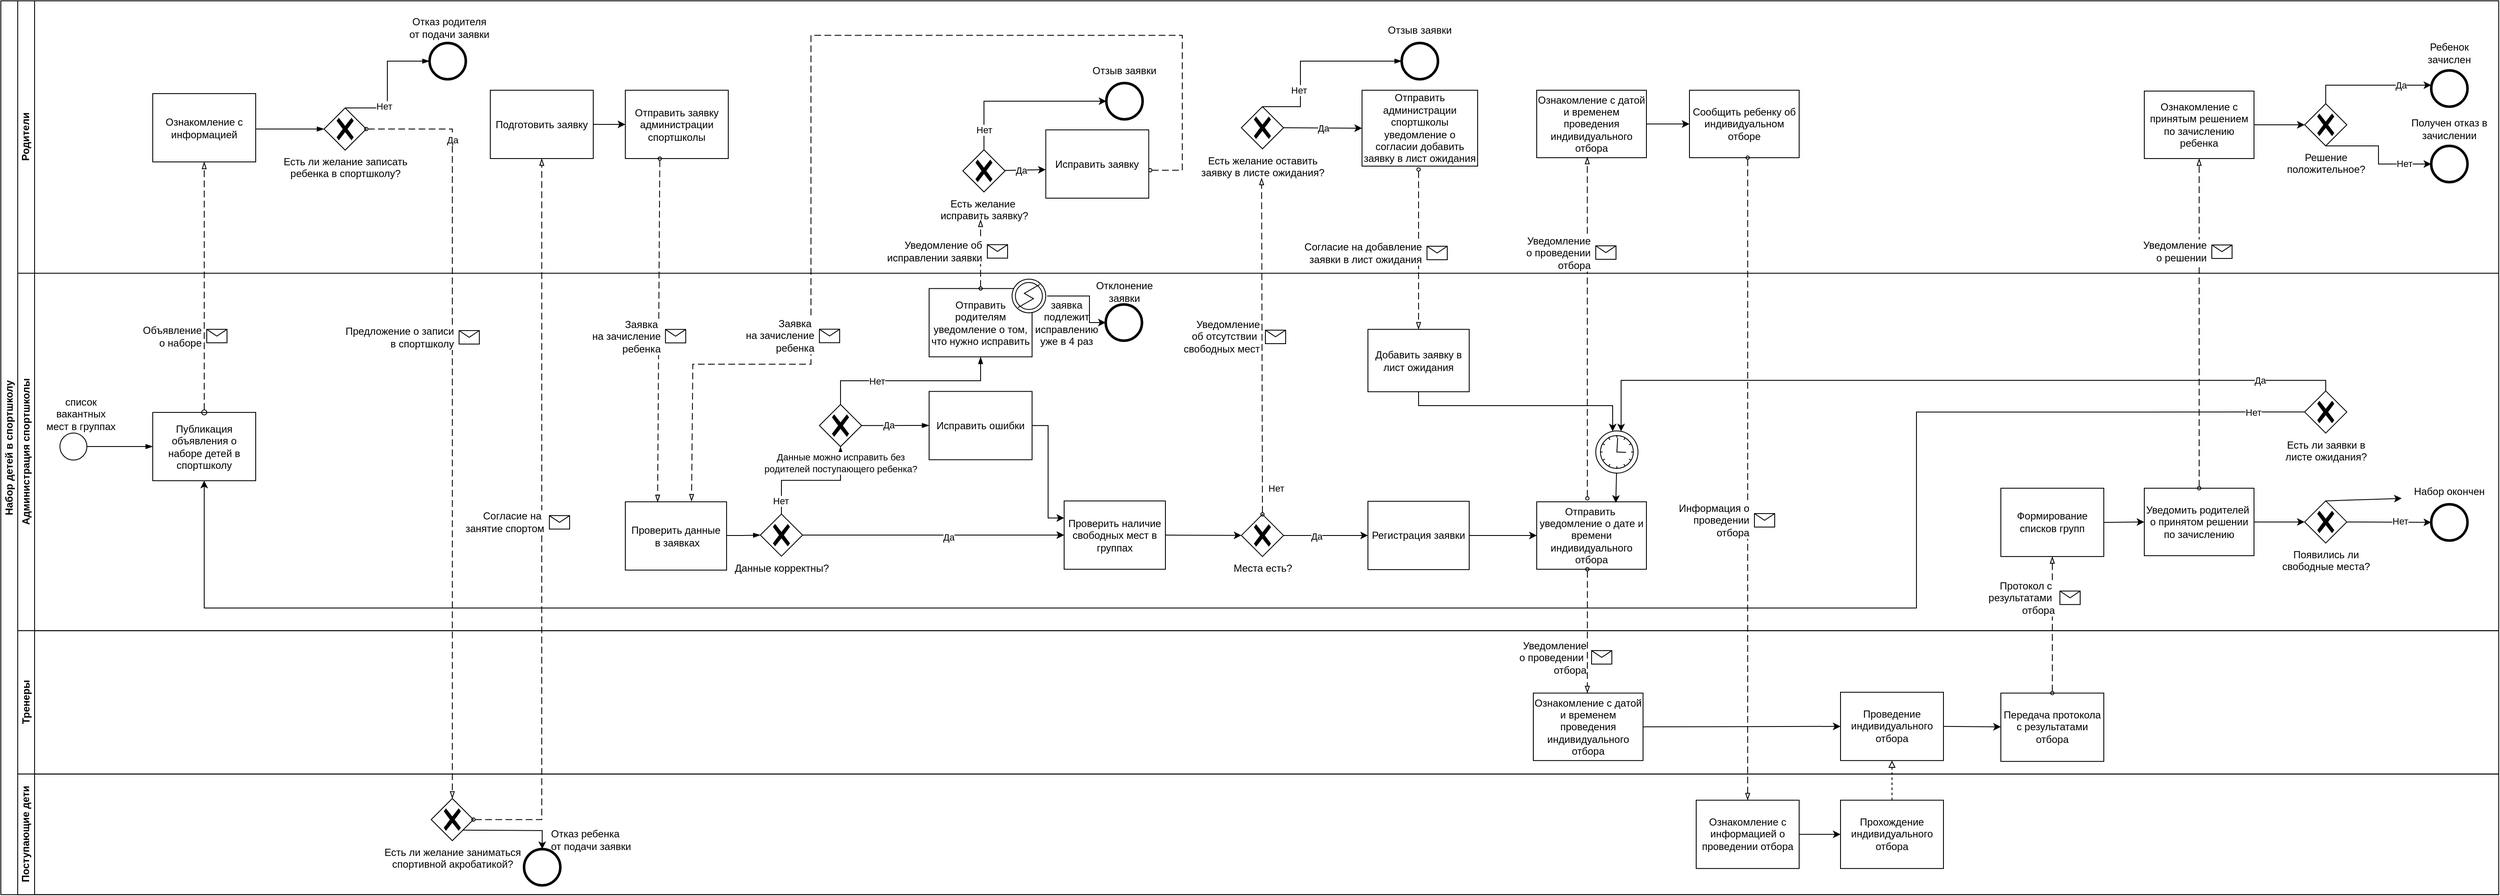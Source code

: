 <mxfile version="26.2.12">
  <diagram name="Страница — 1" id="TZkju2Yi2mCkDZLQ6WYB">
    <mxGraphModel dx="2490" dy="1610" grid="0" gridSize="10" guides="1" tooltips="1" connect="1" arrows="1" fold="1" page="1" pageScale="1" pageWidth="4681" pageHeight="3300" background="#ffffff" math="0" shadow="0">
      <root>
        <mxCell id="0" />
        <mxCell id="1" parent="0" />
        <mxCell id="06xptAxNhRXn6v7l2ab3-1" value="Набор детей в спортшколу" style="swimlane;html=1;childLayout=stackLayout;resizeParent=1;resizeParentMax=0;horizontal=0;startSize=20;horizontalStack=0;whiteSpace=wrap;" parent="1" vertex="1">
          <mxGeometry x="790" y="1160" width="2960" height="1059.89" as="geometry" />
        </mxCell>
        <mxCell id="06xptAxNhRXn6v7l2ab3-2" value="Родители" style="swimlane;html=1;startSize=20;horizontal=0;" parent="06xptAxNhRXn6v7l2ab3-1" vertex="1">
          <mxGeometry x="20" width="2940" height="323" as="geometry" />
        </mxCell>
        <mxCell id="06xptAxNhRXn6v7l2ab3-5" value="Ознакомление с информацией" style="points=[[0.25,0,0],[0.5,0,0],[0.75,0,0],[1,0.25,0],[1,0.5,0],[1,0.75,0],[0.75,1,0],[0.5,1,0],[0.25,1,0],[0,0.75,0],[0,0.5,0],[0,0.25,0]];shape=mxgraph.bpmn.task2;whiteSpace=wrap;rectStyle=rounded;size=10;html=1;container=1;expand=0;collapsible=0;taskMarker=abstract;" parent="06xptAxNhRXn6v7l2ab3-2" vertex="1">
          <mxGeometry x="160" y="110" width="122" height="81" as="geometry" />
        </mxCell>
        <mxCell id="06xptAxNhRXn6v7l2ab3-6" value="Есть ли желание записать&lt;div&gt;&lt;span style=&quot;background-color: light-dark(rgb(255, 255, 255), rgb(18, 18, 18)); color: light-dark(rgb(0, 0, 0), rgb(255, 255, 255));&quot;&gt;ребенка в спортшколу?&lt;/span&gt;&lt;/div&gt;" style="points=[[0.25,0.25,0],[0.5,0,0],[0.75,0.25,0],[1,0.5,0],[0.75,0.75,0],[0.5,1,0],[0.25,0.75,0],[0,0.5,0]];shape=mxgraph.bpmn.gateway2;html=1;verticalLabelPosition=bottom;labelBackgroundColor=#ffffff;verticalAlign=top;align=center;perimeter=rhombusPerimeter;outlineConnect=0;outline=none;symbol=none;gwType=exclusive;" parent="06xptAxNhRXn6v7l2ab3-2" vertex="1">
          <mxGeometry x="363" y="127" width="50" height="50" as="geometry" />
        </mxCell>
        <mxCell id="06xptAxNhRXn6v7l2ab3-7" value="" style="edgeStyle=elbowEdgeStyle;fontSize=12;html=1;endArrow=blockThin;endFill=1;rounded=0;exitX=1;exitY=0.5;exitDx=0;exitDy=0;exitPerimeter=0;entryX=0;entryY=0.5;entryDx=0;entryDy=0;entryPerimeter=0;" parent="06xptAxNhRXn6v7l2ab3-2" target="06xptAxNhRXn6v7l2ab3-6" edge="1">
          <mxGeometry width="160" relative="1" as="geometry">
            <mxPoint x="282" y="152" as="sourcePoint" />
            <mxPoint x="319" y="188" as="targetPoint" />
          </mxGeometry>
        </mxCell>
        <mxCell id="06xptAxNhRXn6v7l2ab3-8" value="" style="points=[[0.145,0.145,0],[0.5,0,0],[0.855,0.145,0],[1,0.5,0],[0.855,0.855,0],[0.5,1,0],[0.145,0.855,0],[0,0.5,0]];shape=mxgraph.bpmn.event;html=1;verticalLabelPosition=bottom;labelBackgroundColor=#ffffff;verticalAlign=top;align=center;perimeter=ellipsePerimeter;outlineConnect=0;aspect=fixed;outline=end;symbol=terminate2;" parent="06xptAxNhRXn6v7l2ab3-2" vertex="1">
          <mxGeometry x="488" y="50" width="43" height="43" as="geometry" />
        </mxCell>
        <mxCell id="06xptAxNhRXn6v7l2ab3-9" value="" style="edgeStyle=elbowEdgeStyle;fontSize=12;html=1;endArrow=blockThin;endFill=1;rounded=0;exitX=0.5;exitY=0;exitDx=0;exitDy=0;exitPerimeter=0;entryX=0;entryY=0.5;entryDx=0;entryDy=0;entryPerimeter=0;" parent="06xptAxNhRXn6v7l2ab3-2" source="06xptAxNhRXn6v7l2ab3-6" target="06xptAxNhRXn6v7l2ab3-8" edge="1">
          <mxGeometry width="160" relative="1" as="geometry">
            <mxPoint x="159" y="188" as="sourcePoint" />
            <mxPoint x="487" y="62.0" as="targetPoint" />
          </mxGeometry>
        </mxCell>
        <mxCell id="06xptAxNhRXn6v7l2ab3-10" value="Нет" style="edgeLabel;html=1;align=center;verticalAlign=middle;resizable=0;points=[];" parent="06xptAxNhRXn6v7l2ab3-9" vertex="1" connectable="0">
          <mxGeometry x="-0.407" y="2" relative="1" as="geometry">
            <mxPoint as="offset" />
          </mxGeometry>
        </mxCell>
        <mxCell id="06xptAxNhRXn6v7l2ab3-11" value="Подготовить заявку" style="points=[[0.25,0,0],[0.5,0,0],[0.75,0,0],[1,0.25,0],[1,0.5,0],[1,0.75,0],[0.75,1,0],[0.5,1,0],[0.25,1,0],[0,0.75,0],[0,0.5,0],[0,0.25,0]];shape=mxgraph.bpmn.task2;whiteSpace=wrap;rectStyle=rounded;size=10;html=1;container=1;expand=0;collapsible=0;taskMarker=abstract;" parent="06xptAxNhRXn6v7l2ab3-2" vertex="1">
          <mxGeometry x="560" y="106" width="122" height="81" as="geometry" />
        </mxCell>
        <mxCell id="06xptAxNhRXn6v7l2ab3-12" value="Отправить заявку администрации спортшколы" style="points=[[0.25,0,0],[0.5,0,0],[0.75,0,0],[1,0.25,0],[1,0.5,0],[1,0.75,0],[0.75,1,0],[0.5,1,0],[0.25,1,0],[0,0.75,0],[0,0.5,0],[0,0.25,0]];shape=mxgraph.bpmn.task2;whiteSpace=wrap;rectStyle=rounded;size=10;html=1;container=1;expand=0;collapsible=0;taskMarker=abstract;" parent="06xptAxNhRXn6v7l2ab3-2" vertex="1">
          <mxGeometry x="720" y="106" width="122" height="81" as="geometry" />
        </mxCell>
        <mxCell id="06xptAxNhRXn6v7l2ab3-13" value="" style="endArrow=classic;html=1;rounded=0;exitX=1;exitY=0.5;exitDx=0;exitDy=0;exitPerimeter=0;entryX=0;entryY=0.5;entryDx=0;entryDy=0;entryPerimeter=0;" parent="06xptAxNhRXn6v7l2ab3-2" source="06xptAxNhRXn6v7l2ab3-11" target="06xptAxNhRXn6v7l2ab3-12" edge="1">
          <mxGeometry width="50" height="50" relative="1" as="geometry">
            <mxPoint x="680" y="310" as="sourcePoint" />
            <mxPoint x="730" y="260" as="targetPoint" />
          </mxGeometry>
        </mxCell>
        <mxCell id="06xptAxNhRXn6v7l2ab3-15" value="Есть желание оставить&lt;div&gt;заявку в листе ожидания?&lt;/div&gt;" style="points=[[0.25,0.25,0],[0.5,0,0],[0.75,0.25,0],[1,0.5,0],[0.75,0.75,0],[0.5,1,0],[0.25,0.75,0],[0,0.5,0]];shape=mxgraph.bpmn.gateway2;html=1;verticalLabelPosition=bottom;labelBackgroundColor=#ffffff;verticalAlign=top;align=center;perimeter=rhombusPerimeter;outlineConnect=0;outline=none;symbol=none;gwType=exclusive;" parent="06xptAxNhRXn6v7l2ab3-2" vertex="1">
          <mxGeometry x="1450" y="125.5" width="50" height="50" as="geometry" />
        </mxCell>
        <mxCell id="06xptAxNhRXn6v7l2ab3-16" value="" style="points=[[0.145,0.145,0],[0.5,0,0],[0.855,0.145,0],[1,0.5,0],[0.855,0.855,0],[0.5,1,0],[0.145,0.855,0],[0,0.5,0]];shape=mxgraph.bpmn.event;html=1;verticalLabelPosition=bottom;labelBackgroundColor=#ffffff;verticalAlign=top;align=center;perimeter=ellipsePerimeter;outlineConnect=0;aspect=fixed;outline=end;symbol=terminate2;" parent="06xptAxNhRXn6v7l2ab3-2" vertex="1">
          <mxGeometry x="1640" y="50" width="43" height="43" as="geometry" />
        </mxCell>
        <mxCell id="06xptAxNhRXn6v7l2ab3-17" value="" style="edgeStyle=elbowEdgeStyle;fontSize=12;html=1;endArrow=blockThin;endFill=1;rounded=0;exitX=0.5;exitY=0;exitDx=0;exitDy=0;exitPerimeter=0;entryX=0;entryY=0.5;entryDx=0;entryDy=0;entryPerimeter=0;" parent="06xptAxNhRXn6v7l2ab3-2" source="06xptAxNhRXn6v7l2ab3-15" target="06xptAxNhRXn6v7l2ab3-16" edge="1">
          <mxGeometry width="160" relative="1" as="geometry">
            <mxPoint x="1480" y="125.5" as="sourcePoint" />
            <mxPoint x="1579" y="60.5" as="targetPoint" />
            <Array as="points">
              <mxPoint x="1520" y="94" />
            </Array>
          </mxGeometry>
        </mxCell>
        <mxCell id="06xptAxNhRXn6v7l2ab3-18" value="Нет" style="edgeLabel;html=1;align=center;verticalAlign=middle;resizable=0;points=[];" parent="06xptAxNhRXn6v7l2ab3-17" vertex="1" connectable="0">
          <mxGeometry x="-0.407" y="2" relative="1" as="geometry">
            <mxPoint as="offset" />
          </mxGeometry>
        </mxCell>
        <mxCell id="06xptAxNhRXn6v7l2ab3-19" value="Отправить администрации спортшколы уведомление о согласии добавить заявку в лист ожидания" style="points=[[0.25,0,0],[0.5,0,0],[0.75,0,0],[1,0.25,0],[1,0.5,0],[1,0.75,0],[0.75,1,0],[0.5,1,0],[0.25,1,0],[0,0.75,0],[0,0.5,0],[0,0.25,0]];shape=mxgraph.bpmn.task2;whiteSpace=wrap;rectStyle=rounded;size=10;html=1;container=1;expand=0;collapsible=0;taskMarker=abstract;" parent="06xptAxNhRXn6v7l2ab3-2" vertex="1">
          <mxGeometry x="1593" y="106" width="137" height="90" as="geometry" />
        </mxCell>
        <mxCell id="06xptAxNhRXn6v7l2ab3-20" value="" style="endArrow=classic;html=1;rounded=0;exitX=1;exitY=0.5;exitDx=0;exitDy=0;exitPerimeter=0;entryX=0;entryY=0.5;entryDx=0;entryDy=0;entryPerimeter=0;" parent="06xptAxNhRXn6v7l2ab3-2" source="06xptAxNhRXn6v7l2ab3-15" target="06xptAxNhRXn6v7l2ab3-19" edge="1">
          <mxGeometry width="50" height="50" relative="1" as="geometry">
            <mxPoint x="1750" y="334" as="sourcePoint" />
            <mxPoint x="1800" y="284" as="targetPoint" />
          </mxGeometry>
        </mxCell>
        <mxCell id="06xptAxNhRXn6v7l2ab3-21" value="Да" style="edgeLabel;html=1;align=center;verticalAlign=middle;resizable=0;points=[];" parent="06xptAxNhRXn6v7l2ab3-20" vertex="1" connectable="0">
          <mxGeometry x="0.008" relative="1" as="geometry">
            <mxPoint as="offset" />
          </mxGeometry>
        </mxCell>
        <mxCell id="06xptAxNhRXn6v7l2ab3-24" value="Ознакомление с датой и временем проведения индивидуального отбора" style="points=[[0.25,0,0],[0.5,0,0],[0.75,0,0],[1,0.25,0],[1,0.5,0],[1,0.75,0],[0.75,1,0],[0.5,1,0],[0.25,1,0],[0,0.75,0],[0,0.5,0],[0,0.25,0]];shape=mxgraph.bpmn.task2;whiteSpace=wrap;rectStyle=rounded;size=10;html=1;container=1;expand=0;collapsible=0;taskMarker=abstract;" parent="06xptAxNhRXn6v7l2ab3-2" vertex="1">
          <mxGeometry x="1800" y="106" width="130" height="80" as="geometry" />
        </mxCell>
        <mxCell id="06xptAxNhRXn6v7l2ab3-25" value="Сообщить ребенку об индивидуальном отборе" style="points=[[0.25,0,0],[0.5,0,0],[0.75,0,0],[1,0.25,0],[1,0.5,0],[1,0.75,0],[0.75,1,0],[0.5,1,0],[0.25,1,0],[0,0.75,0],[0,0.5,0],[0,0.25,0]];shape=mxgraph.bpmn.task2;whiteSpace=wrap;rectStyle=rounded;size=10;html=1;container=1;expand=0;collapsible=0;taskMarker=abstract;" parent="06xptAxNhRXn6v7l2ab3-2" vertex="1">
          <mxGeometry x="1981" y="106" width="130" height="80" as="geometry" />
        </mxCell>
        <mxCell id="06xptAxNhRXn6v7l2ab3-26" value="" style="endArrow=classic;html=1;rounded=0;entryX=0;entryY=0.5;entryDx=0;entryDy=0;entryPerimeter=0;exitX=1;exitY=0.5;exitDx=0;exitDy=0;exitPerimeter=0;" parent="06xptAxNhRXn6v7l2ab3-2" source="06xptAxNhRXn6v7l2ab3-24" target="06xptAxNhRXn6v7l2ab3-25" edge="1">
          <mxGeometry width="50" height="50" relative="1" as="geometry">
            <mxPoint x="1850" y="320" as="sourcePoint" />
            <mxPoint x="1900" y="270" as="targetPoint" />
          </mxGeometry>
        </mxCell>
        <mxCell id="06xptAxNhRXn6v7l2ab3-27" value="Ознакомление с принятым решением по зачислению ребенка" style="points=[[0.25,0,0],[0.5,0,0],[0.75,0,0],[1,0.25,0],[1,0.5,0],[1,0.75,0],[0.75,1,0],[0.5,1,0],[0.25,1,0],[0,0.75,0],[0,0.5,0],[0,0.25,0]];shape=mxgraph.bpmn.task2;whiteSpace=wrap;rectStyle=rounded;size=10;html=1;container=1;expand=0;collapsible=0;taskMarker=abstract;" parent="06xptAxNhRXn6v7l2ab3-2" vertex="1">
          <mxGeometry x="2520" y="107" width="130" height="80" as="geometry" />
        </mxCell>
        <mxCell id="06xptAxNhRXn6v7l2ab3-28" value="Решение&lt;div&gt;положительное?&lt;/div&gt;" style="points=[[0.25,0.25,0],[0.5,0,0],[0.75,0.25,0],[1,0.5,0],[0.75,0.75,0],[0.5,1,0],[0.25,0.75,0],[0,0.5,0]];shape=mxgraph.bpmn.gateway2;html=1;verticalLabelPosition=bottom;labelBackgroundColor=#ffffff;verticalAlign=top;align=center;perimeter=rhombusPerimeter;outlineConnect=0;outline=none;symbol=none;gwType=exclusive;" parent="06xptAxNhRXn6v7l2ab3-2" vertex="1">
          <mxGeometry x="2710" y="122.0" width="50" height="50" as="geometry" />
        </mxCell>
        <mxCell id="06xptAxNhRXn6v7l2ab3-29" value="" style="endArrow=classic;html=1;rounded=0;exitX=1;exitY=0.5;exitDx=0;exitDy=0;exitPerimeter=0;" parent="06xptAxNhRXn6v7l2ab3-2" source="06xptAxNhRXn6v7l2ab3-27" target="06xptAxNhRXn6v7l2ab3-28" edge="1">
          <mxGeometry width="50" height="50" relative="1" as="geometry">
            <mxPoint x="2660" y="290" as="sourcePoint" />
            <mxPoint x="2710" y="240" as="targetPoint" />
          </mxGeometry>
        </mxCell>
        <mxCell id="06xptAxNhRXn6v7l2ab3-30" value="" style="points=[[0.145,0.145,0],[0.5,0,0],[0.855,0.145,0],[1,0.5,0],[0.855,0.855,0],[0.5,1,0],[0.145,0.855,0],[0,0.5,0]];shape=mxgraph.bpmn.event;html=1;verticalLabelPosition=bottom;labelBackgroundColor=#ffffff;verticalAlign=top;align=center;perimeter=ellipsePerimeter;outlineConnect=0;aspect=fixed;outline=end;symbol=terminate2;" parent="06xptAxNhRXn6v7l2ab3-2" vertex="1">
          <mxGeometry x="2860" y="82.5" width="43" height="43" as="geometry" />
        </mxCell>
        <mxCell id="06xptAxNhRXn6v7l2ab3-31" value="" style="points=[[0.145,0.145,0],[0.5,0,0],[0.855,0.145,0],[1,0.5,0],[0.855,0.855,0],[0.5,1,0],[0.145,0.855,0],[0,0.5,0]];shape=mxgraph.bpmn.event;html=1;verticalLabelPosition=bottom;labelBackgroundColor=#ffffff;verticalAlign=top;align=center;perimeter=ellipsePerimeter;outlineConnect=0;aspect=fixed;outline=end;symbol=terminate2;" parent="06xptAxNhRXn6v7l2ab3-2" vertex="1">
          <mxGeometry x="2860" y="172" width="43" height="43" as="geometry" />
        </mxCell>
        <mxCell id="06xptAxNhRXn6v7l2ab3-32" value="" style="endArrow=classic;html=1;rounded=0;exitX=0.5;exitY=0;exitDx=0;exitDy=0;exitPerimeter=0;edgeStyle=elbowEdgeStyle;elbow=vertical;" parent="06xptAxNhRXn6v7l2ab3-2" source="06xptAxNhRXn6v7l2ab3-28" edge="1">
          <mxGeometry width="50" height="50" relative="1" as="geometry">
            <mxPoint x="2650" y="210" as="sourcePoint" />
            <mxPoint x="2860" y="100" as="targetPoint" />
            <Array as="points">
              <mxPoint x="2800" y="100" />
            </Array>
          </mxGeometry>
        </mxCell>
        <mxCell id="06xptAxNhRXn6v7l2ab3-33" value="Да" style="edgeLabel;html=1;align=center;verticalAlign=middle;resizable=0;points=[];" parent="06xptAxNhRXn6v7l2ab3-32" vertex="1" connectable="0">
          <mxGeometry x="0.506" relative="1" as="geometry">
            <mxPoint as="offset" />
          </mxGeometry>
        </mxCell>
        <mxCell id="06xptAxNhRXn6v7l2ab3-34" value="" style="endArrow=classic;html=1;rounded=0;exitX=0.5;exitY=1;exitDx=0;exitDy=0;exitPerimeter=0;edgeStyle=elbowEdgeStyle;" parent="06xptAxNhRXn6v7l2ab3-2" source="06xptAxNhRXn6v7l2ab3-28" target="06xptAxNhRXn6v7l2ab3-31" edge="1">
          <mxGeometry width="50" height="50" relative="1" as="geometry">
            <mxPoint x="2770" y="170" as="sourcePoint" />
            <mxPoint x="2850" y="170" as="targetPoint" />
            <Array as="points" />
          </mxGeometry>
        </mxCell>
        <mxCell id="06xptAxNhRXn6v7l2ab3-35" value="Нет" style="edgeLabel;html=1;align=center;verticalAlign=middle;resizable=0;points=[];" parent="06xptAxNhRXn6v7l2ab3-34" vertex="1" connectable="0">
          <mxGeometry x="0.566" y="1" relative="1" as="geometry">
            <mxPoint as="offset" />
          </mxGeometry>
        </mxCell>
        <mxCell id="06xptAxNhRXn6v7l2ab3-36" value="Ребенок зачислен" style="text;html=1;align=center;verticalAlign=middle;whiteSpace=wrap;rounded=0;" parent="06xptAxNhRXn6v7l2ab3-2" vertex="1">
          <mxGeometry x="2842.25" y="46.5" width="78.5" height="30" as="geometry" />
        </mxCell>
        <mxCell id="06xptAxNhRXn6v7l2ab3-37" value="Получен отказ в зачислении" style="text;html=1;align=center;verticalAlign=middle;whiteSpace=wrap;rounded=0;" parent="06xptAxNhRXn6v7l2ab3-2" vertex="1">
          <mxGeometry x="2832.25" y="137" width="98.5" height="30" as="geometry" />
        </mxCell>
        <mxCell id="06xptAxNhRXn6v7l2ab3-38" value="Отзыв заявки" style="text;html=1;align=center;verticalAlign=middle;whiteSpace=wrap;rounded=0;" parent="06xptAxNhRXn6v7l2ab3-2" vertex="1">
          <mxGeometry x="1612.25" y="20" width="98.5" height="30" as="geometry" />
        </mxCell>
        <mxCell id="06xptAxNhRXn6v7l2ab3-39" value="Отказ родителя от подачи заявки" style="text;html=1;align=center;verticalAlign=middle;whiteSpace=wrap;rounded=0;" parent="06xptAxNhRXn6v7l2ab3-2" vertex="1">
          <mxGeometry x="461.5" y="16.5" width="98.5" height="30" as="geometry" />
        </mxCell>
        <mxCell id="p2fJr4ID9eZUpb8ZtOoU-24" value="" style="endArrow=blockThin;html=1;labelPosition=left;verticalLabelPosition=middle;align=right;verticalAlign=middle;dashed=1;dashPattern=8 4;endFill=0;startArrow=oval;startFill=0;endSize=6;startSize=4;rounded=0;entryX=0.654;entryY=-0.019;entryDx=0;entryDy=0;entryPerimeter=0;exitX=1;exitY=0.5;exitDx=0;exitDy=0;exitPerimeter=0;" parent="06xptAxNhRXn6v7l2ab3-2" edge="1">
          <mxGeometry relative="1" as="geometry">
            <mxPoint x="1342" y="200.93" as="sourcePoint" />
            <mxPoint x="798.48" y="593.441" as="targetPoint" />
            <Array as="points">
              <mxPoint x="1380" y="200.93" />
              <mxPoint x="1380" y="133.93" />
              <mxPoint x="1380" y="40.93" />
              <mxPoint x="940" y="40.93" />
              <mxPoint x="940" y="430.93" />
              <mxPoint x="800" y="430.93" />
            </Array>
          </mxGeometry>
        </mxCell>
        <mxCell id="p2fJr4ID9eZUpb8ZtOoU-25" value="Заявка&amp;nbsp;&lt;div&gt;на зачисление&lt;/div&gt;&lt;div&gt;ребенка&lt;/div&gt;" style="shape=message;html=1;outlineConnect=0;labelPosition=left;verticalLabelPosition=middle;align=right;verticalAlign=middle;spacingRight=5;labelBackgroundColor=#ffffff;" parent="p2fJr4ID9eZUpb8ZtOoU-24" vertex="1">
          <mxGeometry width="24" height="16" relative="1" as="geometry">
            <mxPoint x="10" y="321" as="offset" />
          </mxGeometry>
        </mxCell>
        <mxCell id="06xptAxNhRXn6v7l2ab3-40" value="Администрация спортшколы" style="swimlane;html=1;startSize=20;horizontal=0;" parent="06xptAxNhRXn6v7l2ab3-1" vertex="1">
          <mxGeometry x="20" y="323" width="2940" height="423.89" as="geometry" />
        </mxCell>
        <mxCell id="06xptAxNhRXn6v7l2ab3-41" value="" style="points=[[0.145,0.145,0],[0.5,0,0],[0.855,0.145,0],[1,0.5,0],[0.855,0.855,0],[0.5,1,0],[0.145,0.855,0],[0,0.5,0]];shape=mxgraph.bpmn.event;html=1;verticalLabelPosition=bottom;labelBackgroundColor=#ffffff;verticalAlign=top;align=center;perimeter=ellipsePerimeter;outlineConnect=0;aspect=fixed;outline=standard;symbol=general;" parent="06xptAxNhRXn6v7l2ab3-40" vertex="1">
          <mxGeometry x="50" y="189.55" width="32" height="32" as="geometry" />
        </mxCell>
        <mxCell id="06xptAxNhRXn6v7l2ab3-42" value="Публикация объявления о наборе детей в спортшколу" style="points=[[0.25,0,0],[0.5,0,0],[0.75,0,0],[1,0.25,0],[1,0.5,0],[1,0.75,0],[0.75,1,0],[0.5,1,0],[0.25,1,0],[0,0.75,0],[0,0.5,0],[0,0.25,0]];shape=mxgraph.bpmn.task2;whiteSpace=wrap;rectStyle=rounded;size=10;html=1;container=1;expand=0;collapsible=0;taskMarker=abstract;" parent="06xptAxNhRXn6v7l2ab3-40" vertex="1">
          <mxGeometry x="160" y="165.05" width="122" height="81" as="geometry" />
        </mxCell>
        <mxCell id="06xptAxNhRXn6v7l2ab3-43" value="" style="edgeStyle=elbowEdgeStyle;fontSize=12;html=1;endArrow=blockThin;endFill=1;rounded=0;exitX=1;exitY=0.5;exitDx=0;exitDy=0;exitPerimeter=0;entryX=0;entryY=0.5;entryDx=0;entryDy=0;entryPerimeter=0;" parent="06xptAxNhRXn6v7l2ab3-40" source="06xptAxNhRXn6v7l2ab3-41" target="06xptAxNhRXn6v7l2ab3-42" edge="1">
          <mxGeometry width="160" relative="1" as="geometry">
            <mxPoint x="82" y="99.55" as="sourcePoint" />
            <mxPoint x="316" y="-57.45" as="targetPoint" />
          </mxGeometry>
        </mxCell>
        <mxCell id="06xptAxNhRXn6v7l2ab3-44" value="Проверить данные&lt;div&gt;&amp;nbsp;в заявках&lt;/div&gt;" style="points=[[0.25,0,0],[0.5,0,0],[0.75,0,0],[1,0.25,0],[1,0.5,0],[1,0.75,0],[0.75,1,0],[0.5,1,0],[0.25,1,0],[0,0.75,0],[0,0.5,0],[0,0.25,0]];shape=mxgraph.bpmn.task2;whiteSpace=wrap;rectStyle=rounded;size=10;html=1;container=1;expand=0;collapsible=0;taskMarker=abstract;" parent="06xptAxNhRXn6v7l2ab3-40" vertex="1">
          <mxGeometry x="720" y="271.05" width="120" height="81" as="geometry" />
        </mxCell>
        <mxCell id="06xptAxNhRXn6v7l2ab3-61" value="Места есть?" style="points=[[0.25,0.25,0],[0.5,0,0],[0.75,0.25,0],[1,0.5,0],[0.75,0.75,0],[0.5,1,0],[0.25,0.75,0],[0,0.5,0]];shape=mxgraph.bpmn.gateway2;html=1;verticalLabelPosition=bottom;labelBackgroundColor=#ffffff;verticalAlign=top;align=center;perimeter=rhombusPerimeter;outlineConnect=0;outline=none;symbol=none;gwType=exclusive;" parent="06xptAxNhRXn6v7l2ab3-40" vertex="1">
          <mxGeometry x="1450" y="285.94" width="50" height="50" as="geometry" />
        </mxCell>
        <mxCell id="06xptAxNhRXn6v7l2ab3-62" value="Нет" style="edgeLabel;html=1;align=center;verticalAlign=middle;resizable=0;points=[];" parent="06xptAxNhRXn6v7l2ab3-40" vertex="1" connectable="0">
          <mxGeometry x="1490.5" y="254.941" as="geometry" />
        </mxCell>
        <mxCell id="06xptAxNhRXn6v7l2ab3-63" value="" style="endArrow=classic;html=1;rounded=0;exitX=1;exitY=0.5;exitDx=0;exitDy=0;exitPerimeter=0;" parent="06xptAxNhRXn6v7l2ab3-40" source="06xptAxNhRXn6v7l2ab3-58" target="06xptAxNhRXn6v7l2ab3-61" edge="1">
          <mxGeometry width="50" height="50" relative="1" as="geometry">
            <mxPoint x="1320" y="258.05" as="sourcePoint" />
            <mxPoint x="1370" y="208.05" as="targetPoint" />
          </mxGeometry>
        </mxCell>
        <mxCell id="06xptAxNhRXn6v7l2ab3-65" value="Регистрация заявки" style="points=[[0.25,0,0],[0.5,0,0],[0.75,0,0],[1,0.25,0],[1,0.5,0],[1,0.75,0],[0.75,1,0],[0.5,1,0],[0.25,1,0],[0,0.75,0],[0,0.5,0],[0,0.25,0]];shape=mxgraph.bpmn.task2;whiteSpace=wrap;rectStyle=rounded;size=10;html=1;container=1;expand=0;collapsible=0;taskMarker=abstract;" parent="06xptAxNhRXn6v7l2ab3-40" vertex="1">
          <mxGeometry x="1600" y="270.44" width="120" height="81" as="geometry" />
        </mxCell>
        <mxCell id="06xptAxNhRXn6v7l2ab3-66" value="" style="endArrow=classic;html=1;rounded=0;entryX=0;entryY=0.5;entryDx=0;entryDy=0;entryPerimeter=0;exitX=1;exitY=0.5;exitDx=0;exitDy=0;exitPerimeter=0;" parent="06xptAxNhRXn6v7l2ab3-40" source="06xptAxNhRXn6v7l2ab3-61" target="06xptAxNhRXn6v7l2ab3-65" edge="1">
          <mxGeometry width="50" height="50" relative="1" as="geometry">
            <mxPoint x="1440" y="218.05" as="sourcePoint" />
            <mxPoint x="1490" y="168.05" as="targetPoint" />
          </mxGeometry>
        </mxCell>
        <mxCell id="06xptAxNhRXn6v7l2ab3-67" value="Да" style="edgeLabel;html=1;align=center;verticalAlign=middle;resizable=0;points=[];" parent="06xptAxNhRXn6v7l2ab3-66" vertex="1" connectable="0">
          <mxGeometry x="-0.221" y="-1" relative="1" as="geometry">
            <mxPoint as="offset" />
          </mxGeometry>
        </mxCell>
        <mxCell id="06xptAxNhRXn6v7l2ab3-68" value="Добавить заявку в лист ожидания" style="points=[[0.25,0,0],[0.5,0,0],[0.75,0,0],[1,0.25,0],[1,0.5,0],[1,0.75,0],[0.75,1,0],[0.5,1,0],[0.25,1,0],[0,0.75,0],[0,0.5,0],[0,0.25,0]];shape=mxgraph.bpmn.task2;whiteSpace=wrap;rectStyle=rounded;size=10;html=1;container=1;expand=0;collapsible=0;taskMarker=abstract;" parent="06xptAxNhRXn6v7l2ab3-40" vertex="1">
          <mxGeometry x="1600" y="66.55" width="120" height="74" as="geometry" />
        </mxCell>
        <mxCell id="06xptAxNhRXn6v7l2ab3-69" value="Отправить&amp;nbsp; уведомление о дате и времени индивидуального отбора" style="points=[[0.25,0,0],[0.5,0,0],[0.75,0,0],[1,0.25,0],[1,0.5,0],[1,0.75,0],[0.75,1,0],[0.5,1,0],[0.25,1,0],[0,0.75,0],[0,0.5,0],[0,0.25,0]];shape=mxgraph.bpmn.task2;whiteSpace=wrap;rectStyle=rounded;size=10;html=1;container=1;expand=0;collapsible=0;taskMarker=abstract;" parent="06xptAxNhRXn6v7l2ab3-40" vertex="1">
          <mxGeometry x="1800" y="271.05" width="130" height="80" as="geometry" />
        </mxCell>
        <mxCell id="06xptAxNhRXn6v7l2ab3-70" value="" style="endArrow=classic;html=1;rounded=0;exitX=1;exitY=0.5;exitDx=0;exitDy=0;exitPerimeter=0;entryX=0;entryY=0.5;entryDx=0;entryDy=0;entryPerimeter=0;" parent="06xptAxNhRXn6v7l2ab3-40" source="06xptAxNhRXn6v7l2ab3-65" target="06xptAxNhRXn6v7l2ab3-69" edge="1">
          <mxGeometry width="50" height="50" relative="1" as="geometry">
            <mxPoint x="1770" y="358.05" as="sourcePoint" />
            <mxPoint x="1820" y="308.05" as="targetPoint" />
          </mxGeometry>
        </mxCell>
        <mxCell id="06xptAxNhRXn6v7l2ab3-71" value="Формирование списков групп" style="points=[[0.25,0,0],[0.5,0,0],[0.75,0,0],[1,0.25,0],[1,0.5,0],[1,0.75,0],[0.75,1,0],[0.5,1,0],[0.25,1,0],[0,0.75,0],[0,0.5,0],[0,0.25,0]];shape=mxgraph.bpmn.task2;whiteSpace=wrap;rectStyle=rounded;size=10;html=1;container=1;expand=0;collapsible=0;taskMarker=abstract;" parent="06xptAxNhRXn6v7l2ab3-40" vertex="1">
          <mxGeometry x="2350" y="254.941" width="122" height="81" as="geometry" />
        </mxCell>
        <mxCell id="06xptAxNhRXn6v7l2ab3-72" value="Уведомить родителей&amp;nbsp; о принятом решении по зачислению" style="points=[[0.25,0,0],[0.5,0,0],[0.75,0,0],[1,0.25,0],[1,0.5,0],[1,0.75,0],[0.75,1,0],[0.5,1,0],[0.25,1,0],[0,0.75,0],[0,0.5,0],[0,0.25,0]];shape=mxgraph.bpmn.task2;whiteSpace=wrap;rectStyle=rounded;size=10;html=1;container=1;expand=0;collapsible=0;taskMarker=abstract;" parent="06xptAxNhRXn6v7l2ab3-40" vertex="1">
          <mxGeometry x="2520" y="254.94" width="130" height="80" as="geometry" />
        </mxCell>
        <mxCell id="06xptAxNhRXn6v7l2ab3-73" value="" style="points=[[0.145,0.145,0],[0.5,0,0],[0.855,0.145,0],[1,0.5,0],[0.855,0.855,0],[0.5,1,0],[0.145,0.855,0],[0,0.5,0]];shape=mxgraph.bpmn.event;html=1;verticalLabelPosition=bottom;labelBackgroundColor=#ffffff;verticalAlign=top;align=center;perimeter=ellipsePerimeter;outlineConnect=0;aspect=fixed;outline=end;symbol=terminate2;" parent="06xptAxNhRXn6v7l2ab3-40" vertex="1">
          <mxGeometry x="2860" y="273.94" width="43" height="43" as="geometry" />
        </mxCell>
        <mxCell id="06xptAxNhRXn6v7l2ab3-74" value="" style="endArrow=classic;html=1;rounded=0;exitX=1;exitY=0.5;exitDx=0;exitDy=0;exitPerimeter=0;entryX=0;entryY=0.5;entryDx=0;entryDy=0;entryPerimeter=0;" parent="06xptAxNhRXn6v7l2ab3-40" source="06xptAxNhRXn6v7l2ab3-71" target="06xptAxNhRXn6v7l2ab3-72" edge="1">
          <mxGeometry width="50" height="50" relative="1" as="geometry">
            <mxPoint x="2520" y="318.05" as="sourcePoint" />
            <mxPoint x="2570" y="268.05" as="targetPoint" />
          </mxGeometry>
        </mxCell>
        <mxCell id="06xptAxNhRXn6v7l2ab3-75" value="Появились ли&lt;div&gt;свободные места?&lt;/div&gt;" style="points=[[0.25,0.25,0],[0.5,0,0],[0.75,0.25,0],[1,0.5,0],[0.75,0.75,0],[0.5,1,0],[0.25,0.75,0],[0,0.5,0]];shape=mxgraph.bpmn.gateway2;html=1;verticalLabelPosition=bottom;labelBackgroundColor=#ffffff;verticalAlign=top;align=center;perimeter=rhombusPerimeter;outlineConnect=0;outline=none;symbol=none;gwType=exclusive;" parent="06xptAxNhRXn6v7l2ab3-40" vertex="1">
          <mxGeometry x="2710" y="269.94" width="50" height="50" as="geometry" />
        </mxCell>
        <mxCell id="06xptAxNhRXn6v7l2ab3-76" value="" style="endArrow=classic;html=1;rounded=0;entryX=0;entryY=0.5;entryDx=0;entryDy=0;entryPerimeter=0;exitX=1;exitY=0.5;exitDx=0;exitDy=0;exitPerimeter=0;" parent="06xptAxNhRXn6v7l2ab3-40" source="06xptAxNhRXn6v7l2ab3-72" target="06xptAxNhRXn6v7l2ab3-75" edge="1">
          <mxGeometry width="50" height="50" relative="1" as="geometry">
            <mxPoint x="2480" y="338.05" as="sourcePoint" />
            <mxPoint x="2530" y="288.05" as="targetPoint" />
          </mxGeometry>
        </mxCell>
        <mxCell id="06xptAxNhRXn6v7l2ab3-77" value="" style="endArrow=classic;html=1;rounded=0;entryX=0;entryY=0.5;entryDx=0;entryDy=0;entryPerimeter=0;exitX=1;exitY=0.5;exitDx=0;exitDy=0;exitPerimeter=0;" parent="06xptAxNhRXn6v7l2ab3-40" source="06xptAxNhRXn6v7l2ab3-75" target="06xptAxNhRXn6v7l2ab3-73" edge="1">
          <mxGeometry width="50" height="50" relative="1" as="geometry">
            <mxPoint x="2480" y="338.05" as="sourcePoint" />
            <mxPoint x="2530" y="288.05" as="targetPoint" />
          </mxGeometry>
        </mxCell>
        <mxCell id="06xptAxNhRXn6v7l2ab3-78" value="Нет" style="edgeLabel;html=1;align=center;verticalAlign=middle;resizable=0;points=[];" parent="06xptAxNhRXn6v7l2ab3-77" vertex="1" connectable="0">
          <mxGeometry x="0.26" y="2" relative="1" as="geometry">
            <mxPoint as="offset" />
          </mxGeometry>
        </mxCell>
        <mxCell id="06xptAxNhRXn6v7l2ab3-79" value="Есть ли заявки в&lt;div&gt;листе ожидания?&lt;/div&gt;" style="points=[[0.25,0.25,0],[0.5,0,0],[0.75,0.25,0],[1,0.5,0],[0.75,0.75,0],[0.5,1,0],[0.25,0.75,0],[0,0.5,0]];shape=mxgraph.bpmn.gateway2;html=1;verticalLabelPosition=bottom;labelBackgroundColor=#ffffff;verticalAlign=top;align=center;perimeter=rhombusPerimeter;outlineConnect=0;outline=none;symbol=none;gwType=exclusive;" parent="06xptAxNhRXn6v7l2ab3-40" vertex="1">
          <mxGeometry x="2710" y="139.55" width="50" height="50" as="geometry" />
        </mxCell>
        <mxCell id="06xptAxNhRXn6v7l2ab3-81" value="" style="endArrow=classic;html=1;rounded=0;exitX=0.5;exitY=1;exitDx=0;exitDy=0;exitPerimeter=0;edgeStyle=orthogonalEdgeStyle;" parent="06xptAxNhRXn6v7l2ab3-40" source="06xptAxNhRXn6v7l2ab3-68" target="p2fJr4ID9eZUpb8ZtOoU-1" edge="1">
          <mxGeometry width="50" height="50" relative="1" as="geometry">
            <mxPoint x="1610" y="188.05" as="sourcePoint" />
            <mxPoint x="1660" y="170.94" as="targetPoint" />
            <Array as="points">
              <mxPoint x="1660" y="157" />
              <mxPoint x="1890" y="157" />
            </Array>
          </mxGeometry>
        </mxCell>
        <mxCell id="06xptAxNhRXn6v7l2ab3-82" value="" style="endArrow=classic;html=1;rounded=0;exitX=0.5;exitY=0;exitDx=0;exitDy=0;exitPerimeter=0;edgeStyle=orthogonalEdgeStyle;" parent="06xptAxNhRXn6v7l2ab3-40" source="06xptAxNhRXn6v7l2ab3-79" target="p2fJr4ID9eZUpb8ZtOoU-1" edge="1">
          <mxGeometry width="50" height="50" relative="1" as="geometry">
            <mxPoint x="2160" y="268.55" as="sourcePoint" />
            <mxPoint x="1900" y="177" as="targetPoint" />
            <Array as="points">
              <mxPoint x="2735" y="127" />
              <mxPoint x="1900" y="127" />
            </Array>
          </mxGeometry>
        </mxCell>
        <mxCell id="06xptAxNhRXn6v7l2ab3-83" value="Да" style="edgeLabel;html=1;align=center;verticalAlign=middle;resizable=0;points=[];" parent="06xptAxNhRXn6v7l2ab3-82" vertex="1" connectable="0">
          <mxGeometry x="-0.78" relative="1" as="geometry">
            <mxPoint x="9" as="offset" />
          </mxGeometry>
        </mxCell>
        <mxCell id="06xptAxNhRXn6v7l2ab3-84" value="" style="endArrow=classic;html=1;rounded=0;exitX=0;exitY=0.5;exitDx=0;exitDy=0;exitPerimeter=0;entryX=0.5;entryY=1;entryDx=0;entryDy=0;entryPerimeter=0;edgeStyle=orthogonalEdgeStyle;" parent="06xptAxNhRXn6v7l2ab3-40" source="06xptAxNhRXn6v7l2ab3-79" target="06xptAxNhRXn6v7l2ab3-42" edge="1">
          <mxGeometry width="50" height="50" relative="1" as="geometry">
            <mxPoint x="2390" y="297" as="sourcePoint" />
            <mxPoint x="2440" y="247" as="targetPoint" />
            <Array as="points">
              <mxPoint x="2250" y="165" />
              <mxPoint x="2250" y="397" />
              <mxPoint x="221" y="397" />
            </Array>
          </mxGeometry>
        </mxCell>
        <mxCell id="06xptAxNhRXn6v7l2ab3-85" value="Нет" style="edgeLabel;html=1;align=center;verticalAlign=middle;resizable=0;points=[];" parent="06xptAxNhRXn6v7l2ab3-84" vertex="1" connectable="0">
          <mxGeometry x="-0.961" y="-1" relative="1" as="geometry">
            <mxPoint x="-5" y="1" as="offset" />
          </mxGeometry>
        </mxCell>
        <mxCell id="06xptAxNhRXn6v7l2ab3-86" value="Набор окончен" style="text;html=1;align=center;verticalAlign=middle;whiteSpace=wrap;rounded=0;" parent="06xptAxNhRXn6v7l2ab3-40" vertex="1">
          <mxGeometry x="2832.25" y="243.94" width="98.5" height="30" as="geometry" />
        </mxCell>
        <mxCell id="p2fJr4ID9eZUpb8ZtOoU-1" value="" style="points=[[0.145,0.145,0],[0.5,0,0],[0.855,0.145,0],[1,0.5,0],[0.855,0.855,0],[0.5,1,0],[0.145,0.855,0],[0,0.5,0]];shape=mxgraph.bpmn.event;html=1;verticalLabelPosition=bottom;labelBackgroundColor=#ffffff;verticalAlign=top;align=center;perimeter=ellipsePerimeter;outlineConnect=0;aspect=fixed;outline=standard;symbol=timer;" parent="06xptAxNhRXn6v7l2ab3-40" vertex="1">
          <mxGeometry x="1870" y="187.0" width="50" height="50" as="geometry" />
        </mxCell>
        <mxCell id="p2fJr4ID9eZUpb8ZtOoU-3" value="" style="endArrow=classic;html=1;rounded=0;entryX=0.721;entryY=0.015;entryDx=0;entryDy=0;entryPerimeter=0;" parent="06xptAxNhRXn6v7l2ab3-40" source="p2fJr4ID9eZUpb8ZtOoU-1" target="06xptAxNhRXn6v7l2ab3-69" edge="1">
          <mxGeometry width="50" height="50" relative="1" as="geometry">
            <mxPoint x="1800" y="257" as="sourcePoint" />
            <mxPoint x="1850" y="207" as="targetPoint" />
          </mxGeometry>
        </mxCell>
        <mxCell id="p2fJr4ID9eZUpb8ZtOoU-10" value="Исправить заявку" style="points=[[0.25,0,0],[0.5,0,0],[0.75,0,0],[1,0.25,0],[1,0.5,0],[1,0.75,0],[0.75,1,0],[0.5,1,0],[0.25,1,0],[0,0.75,0],[0,0.5,0],[0,0.25,0]];shape=mxgraph.bpmn.task2;whiteSpace=wrap;rectStyle=rounded;size=10;html=1;container=1;expand=0;collapsible=0;taskMarker=abstract;" parent="06xptAxNhRXn6v7l2ab3-40" vertex="1">
          <mxGeometry x="1218.25" y="-170" width="122" height="81" as="geometry" />
        </mxCell>
        <mxCell id="p2fJr4ID9eZUpb8ZtOoU-12" value="" style="points=[[0.145,0.145,0],[0.5,0,0],[0.855,0.145,0],[1,0.5,0],[0.855,0.855,0],[0.5,1,0],[0.145,0.855,0],[0,0.5,0]];shape=mxgraph.bpmn.event;html=1;verticalLabelPosition=bottom;labelBackgroundColor=#ffffff;verticalAlign=top;align=center;perimeter=ellipsePerimeter;outlineConnect=0;aspect=fixed;outline=end;symbol=terminate2;" parent="06xptAxNhRXn6v7l2ab3-40" vertex="1">
          <mxGeometry x="1290" y="-225.5" width="43" height="43" as="geometry" />
        </mxCell>
        <mxCell id="p2fJr4ID9eZUpb8ZtOoU-13" value="Отзыв заявки" style="text;html=1;align=center;verticalAlign=middle;whiteSpace=wrap;rounded=0;" parent="06xptAxNhRXn6v7l2ab3-40" vertex="1">
          <mxGeometry x="1262.25" y="-255.5" width="98.5" height="30" as="geometry" />
        </mxCell>
        <mxCell id="06xptAxNhRXn6v7l2ab3-46" value="" style="edgeStyle=elbowEdgeStyle;fontSize=12;html=1;endArrow=blockThin;endFill=1;rounded=0;entryX=0;entryY=0.5;entryDx=0;entryDy=0;entryPerimeter=0;" parent="06xptAxNhRXn6v7l2ab3-40" target="06xptAxNhRXn6v7l2ab3-45" edge="1">
          <mxGeometry width="160" relative="1" as="geometry">
            <mxPoint x="840" y="311" as="sourcePoint" />
            <mxPoint x="1057" y="-101.56" as="targetPoint" />
          </mxGeometry>
        </mxCell>
        <mxCell id="p2fJr4ID9eZUpb8ZtOoU-8" value="Есть желание&amp;nbsp;&lt;div&gt;исправить заявку?&lt;/div&gt;" style="points=[[0.25,0.25,0],[0.5,0,0],[0.75,0.25,0],[1,0.5,0],[0.75,0.75,0],[0.5,1,0],[0.25,0.75,0],[0,0.5,0]];shape=mxgraph.bpmn.gateway2;html=1;verticalLabelPosition=bottom;labelBackgroundColor=#ffffff;verticalAlign=top;align=center;perimeter=rhombusPerimeter;outlineConnect=0;outline=none;symbol=none;gwType=exclusive;" parent="06xptAxNhRXn6v7l2ab3-40" vertex="1">
          <mxGeometry x="1120" y="-146.39" width="50" height="50" as="geometry" />
        </mxCell>
        <mxCell id="06xptAxNhRXn6v7l2ab3-45" value="Данные корректны?" style="points=[[0.25,0.25,0],[0.5,0,0],[0.75,0.25,0],[1,0.5,0],[0.75,0.75,0],[0.5,1,0],[0.25,0.75,0],[0,0.5,0]];shape=mxgraph.bpmn.gateway2;html=1;verticalLabelPosition=bottom;labelBackgroundColor=#ffffff;verticalAlign=top;align=center;perimeter=rhombusPerimeter;outlineConnect=0;outline=none;symbol=none;gwType=exclusive;" parent="06xptAxNhRXn6v7l2ab3-40" vertex="1">
          <mxGeometry x="880" y="285.55" width="50" height="50" as="geometry" />
        </mxCell>
        <mxCell id="06xptAxNhRXn6v7l2ab3-47" value="" style="points=[[0.25,0.25,0],[0.5,0,0],[0.75,0.25,0],[1,0.5,0],[0.75,0.75,0],[0.5,1,0],[0.25,0.75,0],[0,0.5,0]];shape=mxgraph.bpmn.gateway2;html=1;verticalLabelPosition=bottom;labelBackgroundColor=#ffffff;verticalAlign=top;align=center;perimeter=rhombusPerimeter;outlineConnect=0;outline=none;symbol=none;gwType=exclusive;" parent="06xptAxNhRXn6v7l2ab3-40" vertex="1">
          <mxGeometry x="950" y="155.66" width="50" height="50" as="geometry" />
        </mxCell>
        <mxCell id="06xptAxNhRXn6v7l2ab3-48" value="Исправить ошибки" style="points=[[0.25,0,0],[0.5,0,0],[0.75,0,0],[1,0.25,0],[1,0.5,0],[1,0.75,0],[0.75,1,0],[0.5,1,0],[0.25,1,0],[0,0.75,0],[0,0.5,0],[0,0.25,0]];shape=mxgraph.bpmn.task2;whiteSpace=wrap;rectStyle=rounded;size=10;html=1;container=1;expand=0;collapsible=0;taskMarker=abstract;" parent="06xptAxNhRXn6v7l2ab3-40" vertex="1">
          <mxGeometry x="1080" y="140.16" width="122" height="81" as="geometry" />
        </mxCell>
        <mxCell id="06xptAxNhRXn6v7l2ab3-49" value="" style="edgeStyle=elbowEdgeStyle;fontSize=12;html=1;endArrow=blockThin;endFill=1;rounded=0;exitX=1;exitY=0.5;exitDx=0;exitDy=0;exitPerimeter=0;entryX=0;entryY=0.5;entryDx=0;entryDy=0;entryPerimeter=0;elbow=vertical;" parent="06xptAxNhRXn6v7l2ab3-40" source="06xptAxNhRXn6v7l2ab3-47" target="06xptAxNhRXn6v7l2ab3-48" edge="1">
          <mxGeometry width="160" relative="1" as="geometry">
            <mxPoint x="733" y="35.47" as="sourcePoint" />
            <mxPoint x="1100" y="181.66" as="targetPoint" />
          </mxGeometry>
        </mxCell>
        <mxCell id="06xptAxNhRXn6v7l2ab3-50" value="Да" style="edgeLabel;html=1;align=center;verticalAlign=middle;resizable=0;points=[];" parent="06xptAxNhRXn6v7l2ab3-49" vertex="1" connectable="0">
          <mxGeometry x="-0.206" y="1" relative="1" as="geometry">
            <mxPoint as="offset" />
          </mxGeometry>
        </mxCell>
        <mxCell id="06xptAxNhRXn6v7l2ab3-51" value="" style="edgeStyle=orthogonalEdgeStyle;fontSize=12;html=1;endArrow=blockThin;endFill=1;rounded=0;exitX=0.5;exitY=0;exitDx=0;exitDy=0;exitPerimeter=0;entryX=0.5;entryY=1;entryDx=0;entryDy=0;entryPerimeter=0;" parent="06xptAxNhRXn6v7l2ab3-40" source="06xptAxNhRXn6v7l2ab3-45" target="06xptAxNhRXn6v7l2ab3-47" edge="1">
          <mxGeometry width="160" relative="1" as="geometry">
            <mxPoint x="900" y="302.47" as="sourcePoint" />
            <mxPoint x="969" y="63.47" as="targetPoint" />
          </mxGeometry>
        </mxCell>
        <mxCell id="06xptAxNhRXn6v7l2ab3-52" value="Нет" style="edgeLabel;html=1;align=center;verticalAlign=middle;resizable=0;points=[];" parent="06xptAxNhRXn6v7l2ab3-51" vertex="1" connectable="0">
          <mxGeometry x="-0.789" y="1" relative="1" as="geometry">
            <mxPoint as="offset" />
          </mxGeometry>
        </mxCell>
        <mxCell id="06xptAxNhRXn6v7l2ab3-53" value="Text" style="edgeLabel;html=1;align=center;verticalAlign=middle;resizable=0;points=[];" parent="06xptAxNhRXn6v7l2ab3-51" vertex="1" connectable="0">
          <mxGeometry x="0.751" y="1" relative="1" as="geometry">
            <mxPoint as="offset" />
          </mxGeometry>
        </mxCell>
        <mxCell id="06xptAxNhRXn6v7l2ab3-54" value="Данные можно исправить без&lt;div&gt;родителей поступающего ребенка?&lt;/div&gt;" style="edgeLabel;html=1;align=center;verticalAlign=middle;resizable=0;points=[];" parent="06xptAxNhRXn6v7l2ab3-51" vertex="1" connectable="0">
          <mxGeometry x="0.751" relative="1" as="geometry">
            <mxPoint as="offset" />
          </mxGeometry>
        </mxCell>
        <mxCell id="06xptAxNhRXn6v7l2ab3-55" value="Отправить родителям уведомление о том, что нужно исправить" style="points=[[0.25,0,0],[0.5,0,0],[0.75,0,0],[1,0.25,0],[1,0.5,0],[1,0.75,0],[0.75,1,0],[0.5,1,0],[0.25,1,0],[0,0.75,0],[0,0.5,0],[0,0.25,0]];shape=mxgraph.bpmn.task2;whiteSpace=wrap;rectStyle=rounded;size=10;html=1;container=1;expand=0;collapsible=0;taskMarker=abstract;" parent="06xptAxNhRXn6v7l2ab3-40" vertex="1">
          <mxGeometry x="1080" y="18.16" width="122" height="81" as="geometry" />
        </mxCell>
        <mxCell id="p2fJr4ID9eZUpb8ZtOoU-29" value="" style="ellipse;shape=doubleEllipse;whiteSpace=wrap;html=1;aspect=fixed;" parent="06xptAxNhRXn6v7l2ab3-55" vertex="1">
          <mxGeometry x="98.25" y="-11.16" width="40" height="40" as="geometry" />
        </mxCell>
        <mxCell id="p2fJr4ID9eZUpb8ZtOoU-30" value="" style="edgeStyle=isometricEdgeStyle;endArrow=none;html=1;rounded=0;fontStyle=1" parent="06xptAxNhRXn6v7l2ab3-55" edge="1">
          <mxGeometry width="50" height="100" relative="1" as="geometry">
            <mxPoint x="105.35" y="22.57" as="sourcePoint" />
            <mxPoint x="131.15" y="-4.88" as="targetPoint" />
          </mxGeometry>
        </mxCell>
        <mxCell id="06xptAxNhRXn6v7l2ab3-56" value="" style="edgeStyle=elbowEdgeStyle;fontSize=12;html=1;endArrow=blockThin;endFill=1;rounded=0;exitX=0.5;exitY=0;exitDx=0;exitDy=0;exitPerimeter=0;elbow=vertical;entryX=0.5;entryY=1;entryDx=0;entryDy=0;entryPerimeter=0;" parent="06xptAxNhRXn6v7l2ab3-40" source="06xptAxNhRXn6v7l2ab3-47" target="06xptAxNhRXn6v7l2ab3-55" edge="1">
          <mxGeometry width="160" relative="1" as="geometry">
            <mxPoint x="1117" y="-150.84" as="sourcePoint" />
            <mxPoint x="1065" y="-252.84" as="targetPoint" />
          </mxGeometry>
        </mxCell>
        <mxCell id="06xptAxNhRXn6v7l2ab3-57" value="Нет" style="edgeLabel;html=1;align=center;verticalAlign=middle;resizable=0;points=[];" parent="06xptAxNhRXn6v7l2ab3-56" vertex="1" connectable="0">
          <mxGeometry x="-0.364" relative="1" as="geometry">
            <mxPoint as="offset" />
          </mxGeometry>
        </mxCell>
        <mxCell id="06xptAxNhRXn6v7l2ab3-58" value="Проверить наличие свободных мест в группах" style="points=[[0.25,0,0],[0.5,0,0],[0.75,0,0],[1,0.25,0],[1,0.5,0],[1,0.75,0],[0.75,1,0],[0.5,1,0],[0.25,1,0],[0,0.75,0],[0,0.5,0],[0,0.25,0]];shape=mxgraph.bpmn.task2;whiteSpace=wrap;rectStyle=rounded;size=10;html=1;container=1;expand=0;collapsible=0;taskMarker=abstract;" parent="06xptAxNhRXn6v7l2ab3-40" vertex="1">
          <mxGeometry x="1240" y="270.05" width="120" height="81" as="geometry" />
        </mxCell>
        <mxCell id="06xptAxNhRXn6v7l2ab3-59" value="" style="endArrow=classic;html=1;rounded=0;exitX=1;exitY=0.5;exitDx=0;exitDy=0;exitPerimeter=0;entryX=0;entryY=0.5;entryDx=0;entryDy=0;entryPerimeter=0;" parent="06xptAxNhRXn6v7l2ab3-40" source="06xptAxNhRXn6v7l2ab3-45" target="06xptAxNhRXn6v7l2ab3-58" edge="1">
          <mxGeometry width="50" height="50" relative="1" as="geometry">
            <mxPoint x="1150" y="297.66" as="sourcePoint" />
            <mxPoint x="1200" y="247.66" as="targetPoint" />
          </mxGeometry>
        </mxCell>
        <mxCell id="06xptAxNhRXn6v7l2ab3-60" value="Да" style="edgeLabel;html=1;align=center;verticalAlign=middle;resizable=0;points=[];" parent="06xptAxNhRXn6v7l2ab3-59" vertex="1" connectable="0">
          <mxGeometry x="0.116" y="-2" relative="1" as="geometry">
            <mxPoint as="offset" />
          </mxGeometry>
        </mxCell>
        <mxCell id="06xptAxNhRXn6v7l2ab3-64" value="" style="endArrow=classic;html=1;rounded=0;exitX=1;exitY=0.5;exitDx=0;exitDy=0;exitPerimeter=0;entryX=0;entryY=0.25;entryDx=0;entryDy=0;entryPerimeter=0;edgeStyle=elbowEdgeStyle;" parent="06xptAxNhRXn6v7l2ab3-40" source="06xptAxNhRXn6v7l2ab3-48" target="06xptAxNhRXn6v7l2ab3-58" edge="1">
          <mxGeometry width="50" height="50" relative="1" as="geometry">
            <mxPoint x="1230" y="217.16" as="sourcePoint" />
            <mxPoint x="1280" y="167.16" as="targetPoint" />
          </mxGeometry>
        </mxCell>
        <mxCell id="06xptAxNhRXn6v7l2ab3-109" value="" style="endArrow=blockThin;html=1;labelPosition=left;verticalLabelPosition=middle;align=right;verticalAlign=middle;dashed=1;dashPattern=8 4;endFill=0;startArrow=oval;startFill=0;endSize=6;startSize=4;rounded=0;exitX=0.5;exitY=0;exitDx=0;exitDy=0;exitPerimeter=0;" parent="06xptAxNhRXn6v7l2ab3-40" source="06xptAxNhRXn6v7l2ab3-55" edge="1">
          <mxGeometry relative="1" as="geometry">
            <mxPoint x="1018" y="162.11" as="sourcePoint" />
            <mxPoint x="1141" y="-63.39" as="targetPoint" />
          </mxGeometry>
        </mxCell>
        <mxCell id="06xptAxNhRXn6v7l2ab3-110" value="Уведомление об&lt;div&gt;исправлении заявки&lt;/div&gt;" style="shape=message;html=1;outlineConnect=0;labelPosition=left;verticalLabelPosition=middle;align=right;verticalAlign=middle;spacingRight=5;labelBackgroundColor=#ffffff;" parent="06xptAxNhRXn6v7l2ab3-109" vertex="1">
          <mxGeometry width="24" height="16" relative="1" as="geometry">
            <mxPoint x="8" y="-11" as="offset" />
          </mxGeometry>
        </mxCell>
        <mxCell id="p2fJr4ID9eZUpb8ZtOoU-11" value="" style="endArrow=classic;html=1;rounded=0;entryX=-0.001;entryY=0.582;entryDx=0;entryDy=0;entryPerimeter=0;" parent="06xptAxNhRXn6v7l2ab3-40" source="p2fJr4ID9eZUpb8ZtOoU-8" target="p2fJr4ID9eZUpb8ZtOoU-10" edge="1">
          <mxGeometry width="50" height="50" relative="1" as="geometry">
            <mxPoint x="1140" y="-103" as="sourcePoint" />
            <mxPoint x="1190" y="-153" as="targetPoint" />
          </mxGeometry>
        </mxCell>
        <mxCell id="p2fJr4ID9eZUpb8ZtOoU-15" value="Да" style="edgeLabel;html=1;align=center;verticalAlign=middle;resizable=0;points=[];" parent="p2fJr4ID9eZUpb8ZtOoU-11" vertex="1" connectable="0">
          <mxGeometry x="-0.225" relative="1" as="geometry">
            <mxPoint as="offset" />
          </mxGeometry>
        </mxCell>
        <mxCell id="p2fJr4ID9eZUpb8ZtOoU-14" value="" style="endArrow=classic;html=1;rounded=0;exitX=0.5;exitY=0;exitDx=0;exitDy=0;exitPerimeter=0;entryX=0;entryY=0.5;entryDx=0;entryDy=0;entryPerimeter=0;edgeStyle=orthogonalEdgeStyle;" parent="06xptAxNhRXn6v7l2ab3-40" source="p2fJr4ID9eZUpb8ZtOoU-8" target="p2fJr4ID9eZUpb8ZtOoU-12" edge="1">
          <mxGeometry width="50" height="50" relative="1" as="geometry">
            <mxPoint x="1140" y="-123" as="sourcePoint" />
            <mxPoint x="1190" y="-173" as="targetPoint" />
          </mxGeometry>
        </mxCell>
        <mxCell id="p2fJr4ID9eZUpb8ZtOoU-16" value="Нет" style="edgeLabel;html=1;align=center;verticalAlign=middle;resizable=0;points=[];" parent="p2fJr4ID9eZUpb8ZtOoU-14" vertex="1" connectable="0">
          <mxGeometry x="-0.77" relative="1" as="geometry">
            <mxPoint as="offset" />
          </mxGeometry>
        </mxCell>
        <mxCell id="p2fJr4ID9eZUpb8ZtOoU-32" value="" style="points=[[0.145,0.145,0],[0.5,0,0],[0.855,0.145,0],[1,0.5,0],[0.855,0.855,0],[0.5,1,0],[0.145,0.855,0],[0,0.5,0]];shape=mxgraph.bpmn.event;html=1;verticalLabelPosition=bottom;labelBackgroundColor=#ffffff;verticalAlign=top;align=center;perimeter=ellipsePerimeter;outlineConnect=0;aspect=fixed;outline=end;symbol=terminate2;" parent="06xptAxNhRXn6v7l2ab3-40" vertex="1">
          <mxGeometry x="1289.25" y="37.0" width="43" height="43" as="geometry" />
        </mxCell>
        <mxCell id="p2fJr4ID9eZUpb8ZtOoU-33" value="Отклонение заявки" style="text;html=1;align=center;verticalAlign=middle;whiteSpace=wrap;rounded=0;" parent="06xptAxNhRXn6v7l2ab3-40" vertex="1">
          <mxGeometry x="1261.5" y="7.0" width="98.5" height="30" as="geometry" />
        </mxCell>
        <mxCell id="p2fJr4ID9eZUpb8ZtOoU-34" value="" style="endArrow=classic;html=1;rounded=0;entryX=0;entryY=0.5;entryDx=0;entryDy=0;entryPerimeter=0;edgeStyle=orthogonalEdgeStyle;" parent="06xptAxNhRXn6v7l2ab3-40" target="p2fJr4ID9eZUpb8ZtOoU-32" edge="1">
          <mxGeometry width="50" height="50" relative="1" as="geometry">
            <mxPoint x="1220" y="27" as="sourcePoint" />
            <mxPoint x="1290" y="77" as="targetPoint" />
            <Array as="points">
              <mxPoint x="1270" y="27" />
              <mxPoint x="1270" y="58" />
            </Array>
          </mxGeometry>
        </mxCell>
        <mxCell id="MphFoIVafv5gBIbXlF-x-1" value="заявка подлежит исправлению уже в 4 раз" style="text;html=1;align=center;verticalAlign=middle;whiteSpace=wrap;rounded=0;" parent="06xptAxNhRXn6v7l2ab3-40" vertex="1">
          <mxGeometry x="1202" y="43.5" width="81.75" height="30" as="geometry" />
        </mxCell>
        <mxCell id="BJz2wfOi5E1aL7Tm9JvD-1" value="список вакантных мест в группах" style="text;html=1;align=center;verticalAlign=middle;whiteSpace=wrap;rounded=0;" vertex="1" parent="06xptAxNhRXn6v7l2ab3-40">
          <mxGeometry x="30" y="155" width="90" height="24.06" as="geometry" />
        </mxCell>
        <mxCell id="06xptAxNhRXn6v7l2ab3-88" value="Тренеры" style="swimlane;html=1;startSize=20;horizontal=0;" parent="06xptAxNhRXn6v7l2ab3-1" vertex="1">
          <mxGeometry x="20" y="746.89" width="2940" height="170.0" as="geometry" />
        </mxCell>
        <mxCell id="06xptAxNhRXn6v7l2ab3-89" value="Ознакомление с датой и временем проведения индивидуального отбора" style="points=[[0.25,0,0],[0.5,0,0],[0.75,0,0],[1,0.25,0],[1,0.5,0],[1,0.75,0],[0.75,1,0],[0.5,1,0],[0.25,1,0],[0,0.75,0],[0,0.5,0],[0,0.25,0]];shape=mxgraph.bpmn.task2;whiteSpace=wrap;rectStyle=rounded;size=10;html=1;container=1;expand=0;collapsible=0;taskMarker=abstract;" parent="06xptAxNhRXn6v7l2ab3-88" vertex="1">
          <mxGeometry x="1796" y="74" width="130" height="80" as="geometry" />
        </mxCell>
        <mxCell id="06xptAxNhRXn6v7l2ab3-90" value="" style="endArrow=blockThin;html=1;labelPosition=left;verticalLabelPosition=middle;align=right;verticalAlign=middle;dashed=1;dashPattern=8 4;endFill=0;startArrow=oval;startFill=0;endSize=6;startSize=4;rounded=0;exitX=0.462;exitY=1;exitDx=0;exitDy=0;exitPerimeter=0;" parent="06xptAxNhRXn6v7l2ab3-89" source="06xptAxNhRXn6v7l2ab3-69" edge="1">
          <mxGeometry relative="1" as="geometry">
            <mxPoint x="63.5" y="-87" as="sourcePoint" />
            <mxPoint x="64" as="targetPoint" />
          </mxGeometry>
        </mxCell>
        <mxCell id="06xptAxNhRXn6v7l2ab3-91" value="Уведомление&lt;div&gt;&lt;span style=&quot;background-color: light-dark(rgb(255, 255, 255), rgb(18, 18, 18)); color: light-dark(rgb(0, 0, 0), rgb(255, 255, 255));&quot;&gt;о&amp;nbsp;&lt;/span&gt;&lt;span style=&quot;color: light-dark(rgb(0, 0, 0), rgb(255, 255, 255)); background-color: light-dark(rgb(255, 255, 255), rgb(18, 18, 18));&quot;&gt;проведении&amp;nbsp;&lt;/span&gt;&lt;/div&gt;&lt;div&gt;&lt;span style=&quot;color: light-dark(rgb(0, 0, 0), rgb(255, 255, 255)); background-color: light-dark(rgb(255, 255, 255), rgb(18, 18, 18));&quot;&gt;отбора&lt;/span&gt;&lt;/div&gt;" style="shape=message;html=1;outlineConnect=0;labelPosition=left;verticalLabelPosition=middle;align=right;verticalAlign=middle;spacingRight=5;labelBackgroundColor=#ffffff;" parent="06xptAxNhRXn6v7l2ab3-90" vertex="1">
          <mxGeometry width="24" height="16" relative="1" as="geometry">
            <mxPoint x="5" y="23" as="offset" />
          </mxGeometry>
        </mxCell>
        <mxCell id="06xptAxNhRXn6v7l2ab3-92" value="Проведение индивидуального отбора" style="points=[[0.25,0,0],[0.5,0,0],[0.75,0,0],[1,0.25,0],[1,0.5,0],[1,0.75,0],[0.75,1,0],[0.5,1,0],[0.25,1,0],[0,0.75,0],[0,0.5,0],[0,0.25,0]];shape=mxgraph.bpmn.task2;whiteSpace=wrap;rectStyle=rounded;size=10;html=1;container=1;expand=0;collapsible=0;taskMarker=abstract;" parent="06xptAxNhRXn6v7l2ab3-88" vertex="1">
          <mxGeometry x="2160" y="73.0" width="122" height="81" as="geometry" />
        </mxCell>
        <mxCell id="06xptAxNhRXn6v7l2ab3-93" value="" style="endArrow=classic;html=1;rounded=0;entryX=0;entryY=0.5;entryDx=0;entryDy=0;entryPerimeter=0;exitX=1;exitY=0.5;exitDx=0;exitDy=0;exitPerimeter=0;" parent="06xptAxNhRXn6v7l2ab3-88" source="06xptAxNhRXn6v7l2ab3-89" target="06xptAxNhRXn6v7l2ab3-92" edge="1">
          <mxGeometry width="50" height="50" relative="1" as="geometry">
            <mxPoint x="1810" y="244" as="sourcePoint" />
            <mxPoint x="1860" y="194" as="targetPoint" />
          </mxGeometry>
        </mxCell>
        <mxCell id="06xptAxNhRXn6v7l2ab3-94" value="" style="endArrow=classic;html=1;rounded=0;exitX=1;exitY=0.5;exitDx=0;exitDy=0;exitPerimeter=0;entryX=0;entryY=0.5;entryDx=0;entryDy=0;entryPerimeter=0;" parent="06xptAxNhRXn6v7l2ab3-88" source="06xptAxNhRXn6v7l2ab3-92" edge="1">
          <mxGeometry width="50" height="50" relative="1" as="geometry">
            <mxPoint x="2270" y="34" as="sourcePoint" />
            <mxPoint x="2350" y="114.0" as="targetPoint" />
          </mxGeometry>
        </mxCell>
        <mxCell id="06xptAxNhRXn6v7l2ab3-95" value="Передача протокола с результатами отбора" style="points=[[0.25,0,0],[0.5,0,0],[0.75,0,0],[1,0.25,0],[1,0.5,0],[1,0.75,0],[0.75,1,0],[0.5,1,0],[0.25,1,0],[0,0.75,0],[0,0.5,0],[0,0.25,0]];shape=mxgraph.bpmn.task2;whiteSpace=wrap;rectStyle=rounded;size=10;html=1;container=1;expand=0;collapsible=0;taskMarker=abstract;" parent="06xptAxNhRXn6v7l2ab3-88" vertex="1">
          <mxGeometry x="2350" y="74.0" width="122" height="81" as="geometry" />
        </mxCell>
        <mxCell id="06xptAxNhRXn6v7l2ab3-96" value="Поступающие дети" style="swimlane;html=1;startSize=20;horizontal=0;" parent="06xptAxNhRXn6v7l2ab3-1" vertex="1">
          <mxGeometry x="20" y="916.89" width="2940" height="143" as="geometry" />
        </mxCell>
        <mxCell id="06xptAxNhRXn6v7l2ab3-97" value="Есть ли желание заниматься&lt;div&gt;&lt;span style=&quot;background-color: light-dark(rgb(255, 255, 255), rgb(18, 18, 18)); color: light-dark(rgb(0, 0, 0), rgb(255, 255, 255));&quot;&gt;спортивной акробатикой?&lt;/span&gt;&lt;/div&gt;" style="points=[[0.25,0.25,0],[0.5,0,0],[0.75,0.25,0],[1,0.5,0],[0.75,0.75,0],[0.5,1,0],[0.25,0.75,0],[0,0.5,0]];shape=mxgraph.bpmn.gateway2;html=1;verticalLabelPosition=bottom;labelBackgroundColor=#ffffff;verticalAlign=top;align=center;perimeter=rhombusPerimeter;outlineConnect=0;outline=none;symbol=none;gwType=exclusive;" parent="06xptAxNhRXn6v7l2ab3-96" vertex="1">
          <mxGeometry x="490" y="29" width="50" height="50" as="geometry" />
        </mxCell>
        <mxCell id="06xptAxNhRXn6v7l2ab3-98" value="" style="points=[[0.145,0.145,0],[0.5,0,0],[0.855,0.145,0],[1,0.5,0],[0.855,0.855,0],[0.5,1,0],[0.145,0.855,0],[0,0.5,0]];shape=mxgraph.bpmn.event;html=1;verticalLabelPosition=bottom;labelBackgroundColor=#ffffff;verticalAlign=top;align=center;perimeter=ellipsePerimeter;outlineConnect=0;aspect=fixed;outline=end;symbol=terminate2;" parent="06xptAxNhRXn6v7l2ab3-96" vertex="1">
          <mxGeometry x="600" y="89" width="43" height="43" as="geometry" />
        </mxCell>
        <mxCell id="06xptAxNhRXn6v7l2ab3-99" value="" style="endArrow=classic;html=1;rounded=0;exitX=0.75;exitY=0.75;exitDx=0;exitDy=0;exitPerimeter=0;entryX=0.5;entryY=0;entryDx=0;entryDy=0;entryPerimeter=0;edgeStyle=elbowEdgeStyle;elbow=vertical;" parent="06xptAxNhRXn6v7l2ab3-96" source="06xptAxNhRXn6v7l2ab3-97" target="06xptAxNhRXn6v7l2ab3-98" edge="1">
          <mxGeometry width="50" height="50" relative="1" as="geometry">
            <mxPoint x="670" y="44" as="sourcePoint" />
            <mxPoint x="720" y="-6" as="targetPoint" />
            <Array as="points">
              <mxPoint x="580" y="67" />
            </Array>
          </mxGeometry>
        </mxCell>
        <mxCell id="06xptAxNhRXn6v7l2ab3-100" value="Ознакомление с информацией о проведении отбора" style="points=[[0.25,0,0],[0.5,0,0],[0.75,0,0],[1,0.25,0],[1,0.5,0],[1,0.75,0],[0.75,1,0],[0.5,1,0],[0.25,1,0],[0,0.75,0],[0,0.5,0],[0,0.25,0]];shape=mxgraph.bpmn.task2;whiteSpace=wrap;rectStyle=rounded;size=10;html=1;container=1;expand=0;collapsible=0;taskMarker=abstract;" parent="06xptAxNhRXn6v7l2ab3-96" vertex="1">
          <mxGeometry x="1989" y="31.0" width="122" height="81" as="geometry" />
        </mxCell>
        <mxCell id="06xptAxNhRXn6v7l2ab3-101" value="Прохождение индивидуального отбора" style="points=[[0.25,0,0],[0.5,0,0],[0.75,0,0],[1,0.25,0],[1,0.5,0],[1,0.75,0],[0.75,1,0],[0.5,1,0],[0.25,1,0],[0,0.75,0],[0,0.5,0],[0,0.25,0]];shape=mxgraph.bpmn.task2;whiteSpace=wrap;rectStyle=rounded;size=10;html=1;container=1;expand=0;collapsible=0;taskMarker=abstract;" parent="06xptAxNhRXn6v7l2ab3-96" vertex="1">
          <mxGeometry x="2160" y="31.0" width="122" height="81" as="geometry" />
        </mxCell>
        <mxCell id="06xptAxNhRXn6v7l2ab3-102" value="" style="endArrow=classic;html=1;rounded=0;exitX=1;exitY=0.5;exitDx=0;exitDy=0;exitPerimeter=0;entryX=0;entryY=0.5;entryDx=0;entryDy=0;entryPerimeter=0;" parent="06xptAxNhRXn6v7l2ab3-96" source="06xptAxNhRXn6v7l2ab3-100" target="06xptAxNhRXn6v7l2ab3-101" edge="1">
          <mxGeometry width="50" height="50" relative="1" as="geometry">
            <mxPoint x="1980" y="44" as="sourcePoint" />
            <mxPoint x="2030" y="-6" as="targetPoint" />
          </mxGeometry>
        </mxCell>
        <mxCell id="06xptAxNhRXn6v7l2ab3-103" value="&lt;div style=&quot;&quot;&gt;&lt;span style=&quot;background-color: transparent; color: light-dark(rgb(0, 0, 0), rgb(255, 255, 255));&quot;&gt;Отказ ребенка&amp;nbsp;&lt;/span&gt;&lt;/div&gt;&lt;div style=&quot;&quot;&gt;&lt;span style=&quot;background-color: transparent; color: light-dark(rgb(0, 0, 0), rgb(255, 255, 255));&quot;&gt;от&amp;nbsp;&lt;/span&gt;&lt;span style=&quot;background-color: transparent; color: light-dark(rgb(0, 0, 0), rgb(255, 255, 255));&quot;&gt;подачи заявки&lt;/span&gt;&lt;/div&gt;" style="text;html=1;align=left;verticalAlign=middle;whiteSpace=wrap;rounded=0;" parent="06xptAxNhRXn6v7l2ab3-96" vertex="1">
          <mxGeometry x="630" y="63.11" width="98.5" height="30" as="geometry" />
        </mxCell>
        <mxCell id="06xptAxNhRXn6v7l2ab3-104" value="" style="endArrow=blockThin;html=1;labelPosition=left;verticalLabelPosition=middle;align=right;verticalAlign=middle;dashed=1;dashPattern=8 4;endFill=0;startArrow=oval;startFill=0;endSize=6;startSize=4;rounded=0;exitX=1;exitY=0.5;exitDx=0;exitDy=0;exitPerimeter=0;entryX=0.5;entryY=0;entryDx=0;entryDy=0;entryPerimeter=0;edgeStyle=orthogonalEdgeStyle;" parent="06xptAxNhRXn6v7l2ab3-1" source="06xptAxNhRXn6v7l2ab3-6" target="06xptAxNhRXn6v7l2ab3-97" edge="1">
          <mxGeometry relative="1" as="geometry">
            <mxPoint x="830" y="141" as="sourcePoint" />
            <mxPoint x="833" y="468" as="targetPoint" />
          </mxGeometry>
        </mxCell>
        <mxCell id="06xptAxNhRXn6v7l2ab3-105" value="Предложение о записи&lt;div&gt;в спортшколу&lt;/div&gt;" style="shape=message;html=1;outlineConnect=0;labelPosition=left;verticalLabelPosition=middle;align=right;verticalAlign=middle;spacingRight=5;labelBackgroundColor=#ffffff;" parent="06xptAxNhRXn6v7l2ab3-104" vertex="1">
          <mxGeometry width="24" height="16" relative="1" as="geometry">
            <mxPoint x="8" y="-107" as="offset" />
          </mxGeometry>
        </mxCell>
        <mxCell id="06xptAxNhRXn6v7l2ab3-106" value="Да" style="edgeLabel;html=1;align=center;verticalAlign=middle;resizable=0;points=[];" parent="06xptAxNhRXn6v7l2ab3-104" vertex="1" connectable="0">
          <mxGeometry x="-0.744" relative="1" as="geometry">
            <mxPoint as="offset" />
          </mxGeometry>
        </mxCell>
        <mxCell id="06xptAxNhRXn6v7l2ab3-107" value="" style="endArrow=blockThin;html=1;labelPosition=left;verticalLabelPosition=middle;align=right;verticalAlign=middle;dashed=1;dashPattern=8 4;endFill=0;startArrow=oval;startFill=0;endSize=6;startSize=4;rounded=0;exitX=1;exitY=0.5;exitDx=0;exitDy=0;exitPerimeter=0;edgeStyle=orthogonalEdgeStyle;entryX=0.5;entryY=1;entryDx=0;entryDy=0;entryPerimeter=0;" parent="06xptAxNhRXn6v7l2ab3-1" source="06xptAxNhRXn6v7l2ab3-97" target="06xptAxNhRXn6v7l2ab3-11" edge="1">
          <mxGeometry relative="1" as="geometry">
            <mxPoint x="530" y="725" as="sourcePoint" />
            <mxPoint x="640" y="190" as="targetPoint" />
          </mxGeometry>
        </mxCell>
        <mxCell id="06xptAxNhRXn6v7l2ab3-108" value="Согласие на&amp;nbsp;&lt;div&gt;занятие спортом&lt;/div&gt;" style="shape=message;html=1;outlineConnect=0;labelPosition=left;verticalLabelPosition=middle;align=right;verticalAlign=middle;spacingRight=5;labelBackgroundColor=#ffffff;" parent="06xptAxNhRXn6v7l2ab3-107" vertex="1">
          <mxGeometry width="24" height="16" relative="1" as="geometry">
            <mxPoint x="9" y="-9" as="offset" />
          </mxGeometry>
        </mxCell>
        <mxCell id="06xptAxNhRXn6v7l2ab3-113" value="" style="endArrow=blockThin;html=1;labelPosition=left;verticalLabelPosition=middle;align=right;verticalAlign=middle;dashed=1;dashPattern=8 4;endFill=0;startArrow=oval;startFill=0;endSize=6;startSize=4;rounded=0;entryX=0.319;entryY=0.003;entryDx=0;entryDy=0;entryPerimeter=0;exitX=0.335;exitY=1.002;exitDx=0;exitDy=0;exitPerimeter=0;" parent="06xptAxNhRXn6v7l2ab3-1" source="06xptAxNhRXn6v7l2ab3-12" target="06xptAxNhRXn6v7l2ab3-44" edge="1">
          <mxGeometry relative="1" as="geometry">
            <mxPoint x="800" y="170" as="sourcePoint" />
            <mxPoint x="720" y="9" as="targetPoint" />
          </mxGeometry>
        </mxCell>
        <mxCell id="06xptAxNhRXn6v7l2ab3-114" value="Заявка&amp;nbsp;&lt;div&gt;&lt;span style=&quot;background-color: light-dark(rgb(255, 255, 255), rgb(18, 18, 18)); color: light-dark(rgb(0, 0, 0), rgb(255, 255, 255));&quot;&gt;на&amp;nbsp;&lt;/span&gt;&lt;span style=&quot;background-color: light-dark(rgb(255, 255, 255), rgb(18, 18, 18)); color: light-dark(rgb(0, 0, 0), rgb(255, 255, 255));&quot;&gt;зачисление&lt;/span&gt;&lt;div&gt;&lt;div&gt;&lt;span style=&quot;background-color: light-dark(rgb(255, 255, 255), rgb(18, 18, 18)); color: light-dark(rgb(0, 0, 0), rgb(255, 255, 255));&quot;&gt;&amp;nbsp;ребенка&lt;/span&gt;&lt;/div&gt;&lt;/div&gt;&lt;/div&gt;" style="shape=message;html=1;outlineConnect=0;labelPosition=left;verticalLabelPosition=middle;align=right;verticalAlign=middle;spacingRight=5;labelBackgroundColor=#ffffff;" parent="06xptAxNhRXn6v7l2ab3-113" vertex="1">
          <mxGeometry width="24" height="16" relative="1" as="geometry">
            <mxPoint x="8" y="-1" as="offset" />
          </mxGeometry>
        </mxCell>
        <mxCell id="06xptAxNhRXn6v7l2ab3-115" value="" style="endArrow=blockThin;html=1;labelPosition=left;verticalLabelPosition=middle;align=right;verticalAlign=middle;dashed=1;dashPattern=8 4;endFill=0;startArrow=oval;startFill=0;endSize=6;startSize=4;rounded=0;exitX=0.5;exitY=0;exitDx=0;exitDy=0;exitPerimeter=0;" parent="06xptAxNhRXn6v7l2ab3-1" source="06xptAxNhRXn6v7l2ab3-61" edge="1">
          <mxGeometry relative="1" as="geometry">
            <mxPoint x="1495" y="531" as="sourcePoint" />
            <mxPoint x="1494" y="210" as="targetPoint" />
          </mxGeometry>
        </mxCell>
        <mxCell id="06xptAxNhRXn6v7l2ab3-116" value="Уведомление&lt;div&gt;&amp;nbsp;об&amp;nbsp;&lt;span style=&quot;background-color: light-dark(rgb(255, 255, 255), rgb(18, 18, 18)); color: light-dark(rgb(0, 0, 0), rgb(255, 255, 255));&quot;&gt;отсутствии&amp;nbsp;&lt;/span&gt;&lt;/div&gt;&lt;div&gt;&lt;span style=&quot;background-color: light-dark(rgb(255, 255, 255), rgb(18, 18, 18)); color: light-dark(rgb(0, 0, 0), rgb(255, 255, 255));&quot;&gt;свободных&amp;nbsp;&lt;/span&gt;&lt;span style=&quot;background-color: light-dark(rgb(255, 255, 255), rgb(18, 18, 18)); color: light-dark(rgb(0, 0, 0), rgb(255, 255, 255));&quot;&gt;мест&lt;/span&gt;&lt;/div&gt;" style="shape=message;html=1;outlineConnect=0;labelPosition=left;verticalLabelPosition=middle;align=right;verticalAlign=middle;spacingRight=5;labelBackgroundColor=#ffffff;" parent="06xptAxNhRXn6v7l2ab3-115" vertex="1">
          <mxGeometry width="24" height="16" relative="1" as="geometry">
            <mxPoint x="4" y="-19" as="offset" />
          </mxGeometry>
        </mxCell>
        <mxCell id="06xptAxNhRXn6v7l2ab3-117" value="" style="endArrow=blockThin;html=1;labelPosition=left;verticalLabelPosition=middle;align=right;verticalAlign=middle;dashed=1;dashPattern=8 4;endFill=0;startArrow=oval;startFill=0;endSize=6;startSize=4;rounded=0;exitX=0.531;exitY=1;exitDx=0;exitDy=0;exitPerimeter=0;entryX=0.5;entryY=0;entryDx=0;entryDy=0;entryPerimeter=0;" parent="06xptAxNhRXn6v7l2ab3-1" source="06xptAxNhRXn6v7l2ab3-25" target="06xptAxNhRXn6v7l2ab3-100" edge="1">
          <mxGeometry relative="1" as="geometry">
            <mxPoint x="2067" y="179.89" as="sourcePoint" />
            <mxPoint x="1989" y="188.89" as="targetPoint" />
          </mxGeometry>
        </mxCell>
        <mxCell id="06xptAxNhRXn6v7l2ab3-118" value="Информация о&lt;div&gt;проведении&lt;/div&gt;&lt;div&gt;отбора&lt;/div&gt;" style="shape=message;html=1;outlineConnect=0;labelPosition=left;verticalLabelPosition=middle;align=right;verticalAlign=middle;spacingRight=5;labelBackgroundColor=#ffffff;" parent="06xptAxNhRXn6v7l2ab3-117" vertex="1">
          <mxGeometry width="24" height="16" relative="1" as="geometry">
            <mxPoint x="8" y="41" as="offset" />
          </mxGeometry>
        </mxCell>
        <mxCell id="06xptAxNhRXn6v7l2ab3-119" value="" style="endArrow=blockThin;html=1;labelPosition=left;verticalLabelPosition=middle;align=right;verticalAlign=middle;dashed=1;dashPattern=8 4;endFill=0;startArrow=oval;startFill=0;endSize=6;startSize=4;rounded=0;exitX=0.5;exitY=0;exitDx=0;exitDy=0;exitPerimeter=0;entryX=0.5;entryY=1;entryDx=0;entryDy=0;entryPerimeter=0;" parent="06xptAxNhRXn6v7l2ab3-1" source="06xptAxNhRXn6v7l2ab3-95" target="06xptAxNhRXn6v7l2ab3-71" edge="1">
          <mxGeometry relative="1" as="geometry">
            <mxPoint x="2435" y="663.891" as="sourcePoint" />
            <mxPoint x="2431" y="650" as="targetPoint" />
          </mxGeometry>
        </mxCell>
        <mxCell id="06xptAxNhRXn6v7l2ab3-120" value="Протокол с&amp;nbsp;&lt;div&gt;результатами&amp;nbsp;&lt;/div&gt;&lt;div&gt;отбора&lt;/div&gt;" style="shape=message;html=1;outlineConnect=0;labelPosition=left;verticalLabelPosition=middle;align=right;verticalAlign=middle;spacingRight=5;labelBackgroundColor=#ffffff;" parent="06xptAxNhRXn6v7l2ab3-119" vertex="1">
          <mxGeometry width="24" height="16" relative="1" as="geometry">
            <mxPoint x="9" y="-40" as="offset" />
          </mxGeometry>
        </mxCell>
        <mxCell id="06xptAxNhRXn6v7l2ab3-121" value="" style="endArrow=block;html=1;rounded=0;exitX=0.5;exitY=0;exitDx=0;exitDy=0;exitPerimeter=0;entryX=0.5;entryY=1;entryDx=0;entryDy=0;entryPerimeter=0;dashed=1;endFill=0;" parent="06xptAxNhRXn6v7l2ab3-1" source="06xptAxNhRXn6v7l2ab3-101" target="06xptAxNhRXn6v7l2ab3-92" edge="1">
          <mxGeometry width="50" height="50" relative="1" as="geometry">
            <mxPoint x="2120" y="830" as="sourcePoint" />
            <mxPoint x="2170" y="780" as="targetPoint" />
          </mxGeometry>
        </mxCell>
        <mxCell id="06xptAxNhRXn6v7l2ab3-122" value="" style="endArrow=blockThin;html=1;labelPosition=left;verticalLabelPosition=middle;align=right;verticalAlign=middle;dashed=1;dashPattern=8 4;endFill=0;startArrow=oval;startFill=0;endSize=6;startSize=4;rounded=0;entryX=0.461;entryY=0.989;entryDx=0;entryDy=0;entryPerimeter=0;" parent="06xptAxNhRXn6v7l2ab3-1" target="06xptAxNhRXn6v7l2ab3-24" edge="1">
          <mxGeometry relative="1" as="geometry">
            <mxPoint x="1880" y="590" as="sourcePoint" />
            <mxPoint x="1880" y="210" as="targetPoint" />
          </mxGeometry>
        </mxCell>
        <mxCell id="06xptAxNhRXn6v7l2ab3-123" value="Уведомление&lt;div&gt;&amp;nbsp;о проведении&lt;/div&gt;&lt;div&gt;отбора&lt;/div&gt;" style="shape=message;html=1;outlineConnect=0;labelPosition=left;verticalLabelPosition=middle;align=right;verticalAlign=middle;spacingRight=5;labelBackgroundColor=#ffffff;" parent="06xptAxNhRXn6v7l2ab3-122" vertex="1">
          <mxGeometry width="24" height="16" relative="1" as="geometry">
            <mxPoint x="10" y="-97" as="offset" />
          </mxGeometry>
        </mxCell>
        <mxCell id="06xptAxNhRXn6v7l2ab3-125" value="" style="endArrow=blockThin;html=1;labelPosition=left;verticalLabelPosition=middle;align=right;verticalAlign=middle;dashed=1;dashPattern=8 4;endFill=0;startArrow=oval;startFill=0;endSize=6;startSize=4;rounded=0;entryX=0.5;entryY=1;entryDx=0;entryDy=0;entryPerimeter=0;exitX=0.5;exitY=0;exitDx=0;exitDy=0;exitPerimeter=0;" parent="06xptAxNhRXn6v7l2ab3-1" source="06xptAxNhRXn6v7l2ab3-72" target="06xptAxNhRXn6v7l2ab3-27" edge="1">
          <mxGeometry relative="1" as="geometry">
            <mxPoint x="2604.47" y="497.94" as="sourcePoint" />
            <mxPoint x="2604" y="160" as="targetPoint" />
          </mxGeometry>
        </mxCell>
        <mxCell id="06xptAxNhRXn6v7l2ab3-126" value="Уведомление&lt;div&gt;&amp;nbsp;о решении&lt;/div&gt;" style="shape=message;html=1;outlineConnect=0;labelPosition=left;verticalLabelPosition=middle;align=right;verticalAlign=middle;spacingRight=5;labelBackgroundColor=#ffffff;" parent="06xptAxNhRXn6v7l2ab3-125" vertex="1">
          <mxGeometry width="24" height="16" relative="1" as="geometry">
            <mxPoint x="15" y="-93" as="offset" />
          </mxGeometry>
        </mxCell>
        <mxCell id="06xptAxNhRXn6v7l2ab3-22" value="" style="endArrow=blockThin;html=1;labelPosition=left;verticalLabelPosition=middle;align=right;verticalAlign=middle;dashed=1;dashPattern=8 4;endFill=0;startArrow=oval;startFill=0;endSize=6;startSize=4;rounded=0;entryX=0.5;entryY=0;entryDx=0;entryDy=0;entryPerimeter=0;" parent="06xptAxNhRXn6v7l2ab3-1" target="06xptAxNhRXn6v7l2ab3-68" edge="1">
          <mxGeometry relative="1" as="geometry">
            <mxPoint x="1680" y="200" as="sourcePoint" />
            <mxPoint x="1680" y="310" as="targetPoint" />
          </mxGeometry>
        </mxCell>
        <mxCell id="06xptAxNhRXn6v7l2ab3-23" value="Согласие на добавление&lt;div&gt;заявки в лист ожидания&lt;/div&gt;" style="shape=message;html=1;outlineConnect=0;labelPosition=left;verticalLabelPosition=middle;align=right;verticalAlign=middle;spacingRight=5;labelBackgroundColor=#ffffff;" parent="06xptAxNhRXn6v7l2ab3-22" vertex="1">
          <mxGeometry width="24" height="16" relative="1" as="geometry">
            <mxPoint x="10" y="-4" as="offset" />
          </mxGeometry>
        </mxCell>
        <mxCell id="06xptAxNhRXn6v7l2ab3-3" value="" style="endArrow=blockThin;html=1;labelPosition=left;verticalLabelPosition=middle;align=right;verticalAlign=middle;dashed=1;dashPattern=8 4;endFill=0;startArrow=oval;startFill=0;rounded=0;exitX=0.5;exitY=0;exitDx=0;exitDy=0;exitPerimeter=0;entryX=0.5;entryY=1;entryDx=0;entryDy=0;entryPerimeter=0;" parent="06xptAxNhRXn6v7l2ab3-1" source="06xptAxNhRXn6v7l2ab3-42" target="06xptAxNhRXn6v7l2ab3-5" edge="1">
          <mxGeometry relative="1" as="geometry">
            <mxPoint x="241" y="310" as="sourcePoint" />
            <mxPoint x="240.52" y="170" as="targetPoint" />
          </mxGeometry>
        </mxCell>
        <mxCell id="06xptAxNhRXn6v7l2ab3-4" value="Объявление&lt;div&gt;о наборе&lt;/div&gt;" style="shape=message;html=1;outlineConnect=0;labelPosition=left;verticalLabelPosition=middle;align=right;verticalAlign=middle;spacingRight=5;labelBackgroundColor=#ffffff;" parent="06xptAxNhRXn6v7l2ab3-3" vertex="1">
          <mxGeometry width="24" height="16" relative="1" as="geometry">
            <mxPoint x="3" y="50" as="offset" />
          </mxGeometry>
        </mxCell>
        <mxCell id="06xptAxNhRXn6v7l2ab3-124" value="" style="endArrow=classic;html=1;rounded=0;exitX=0.5;exitY=0;exitDx=0;exitDy=0;exitPerimeter=0;" parent="1" source="06xptAxNhRXn6v7l2ab3-75" edge="1">
          <mxGeometry width="50" height="50" relative="1" as="geometry">
            <mxPoint x="3620" y="1801.05" as="sourcePoint" />
            <mxPoint x="3635" y="1750" as="targetPoint" />
          </mxGeometry>
        </mxCell>
      </root>
    </mxGraphModel>
  </diagram>
</mxfile>
